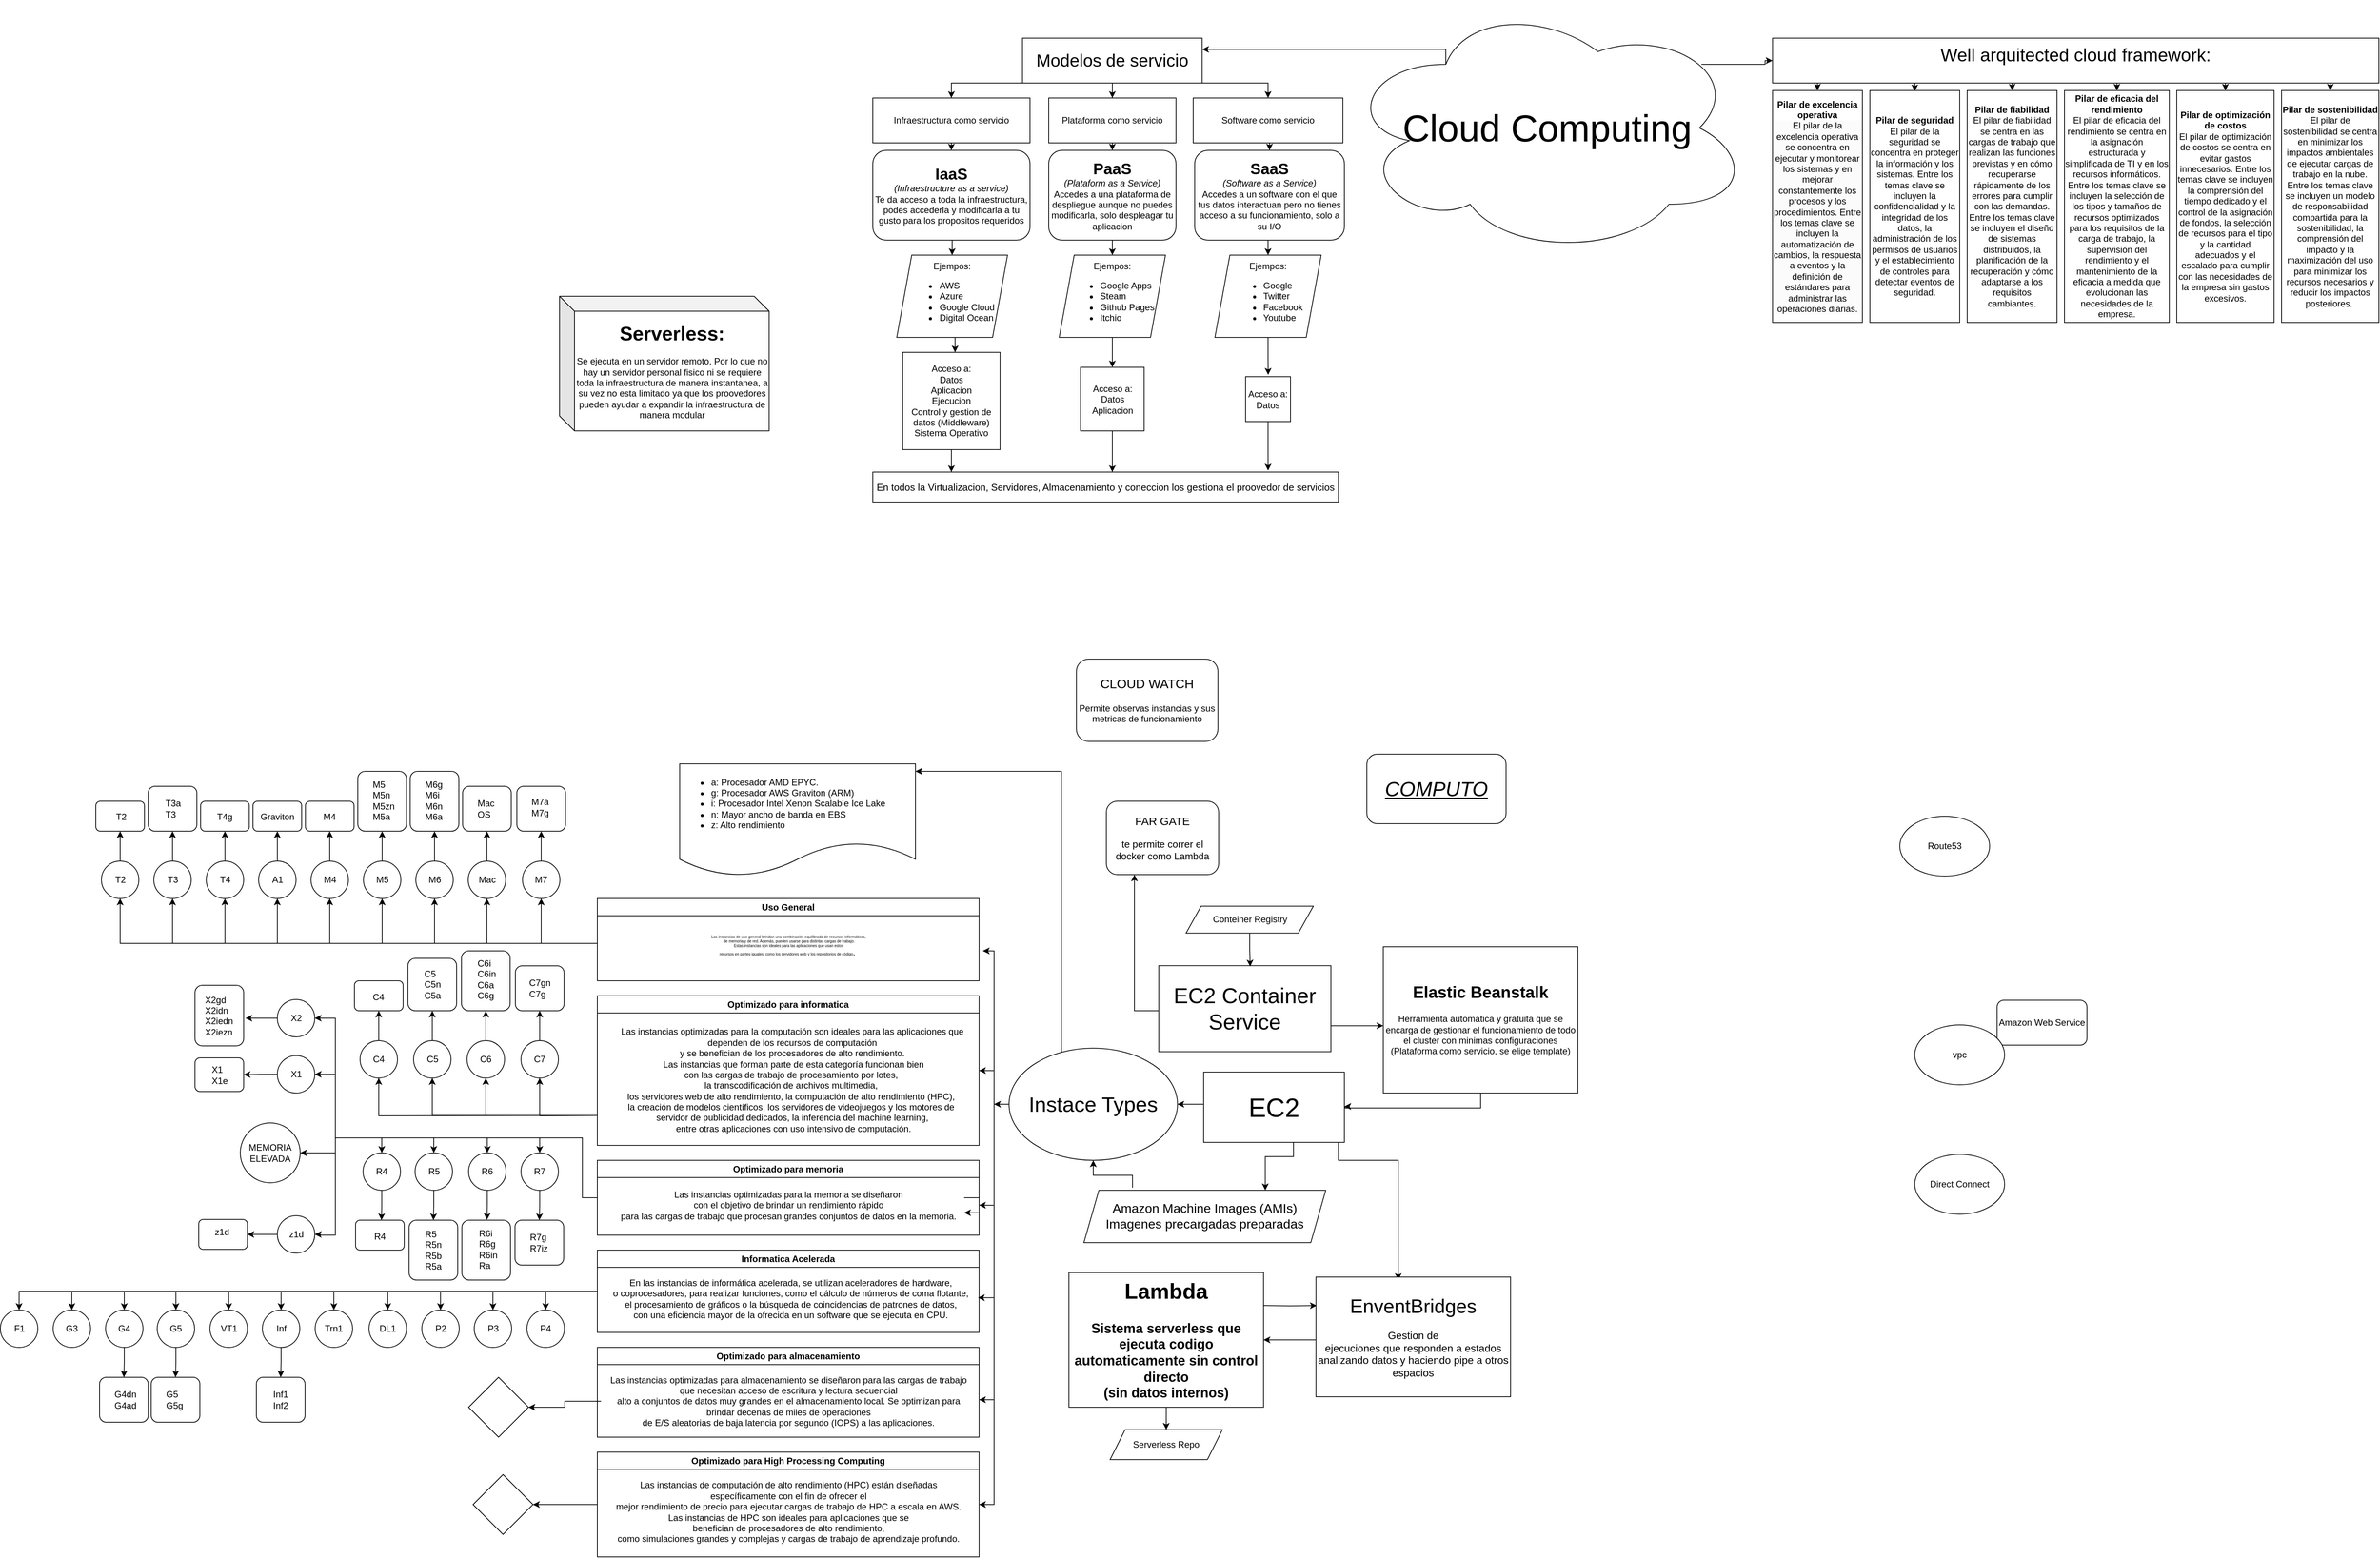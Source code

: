 <mxfile version="21.6.2" type="github">
  <diagram name="Página-1" id="7uCXfXIc8fd2pdZziexb">
    <mxGraphModel dx="4709" dy="2789" grid="1" gridSize="10" guides="1" tooltips="1" connect="1" arrows="1" fold="1" page="1" pageScale="1" pageWidth="827" pageHeight="1169" math="0" shadow="0">
      <root>
        <mxCell id="0" />
        <mxCell id="1" parent="0" />
        <mxCell id="kZv1v513atMaFXBSJFO3-1" value="Amazon Web Service" style="rounded=1;whiteSpace=wrap;html=1;" parent="1" vertex="1">
          <mxGeometry x="1070" y="186" width="120" height="60" as="geometry" />
        </mxCell>
        <mxCell id="E2Kj-onIHeJ60yQdCFoT-235" style="edgeStyle=orthogonalEdgeStyle;rounded=0;orthogonalLoop=1;jettySize=auto;html=1;entryX=0.423;entryY=0.025;entryDx=0;entryDy=0;entryPerimeter=0;" parent="1" source="wzusWgHNVMKydE2oBifo-2" target="E2Kj-onIHeJ60yQdCFoT-234" edge="1">
          <mxGeometry relative="1" as="geometry">
            <Array as="points">
              <mxPoint x="190" y="400" />
              <mxPoint x="270" y="400" />
            </Array>
          </mxGeometry>
        </mxCell>
        <mxCell id="E2Kj-onIHeJ60yQdCFoT-237" style="edgeStyle=orthogonalEdgeStyle;rounded=0;orthogonalLoop=1;jettySize=auto;html=1;entryX=0.75;entryY=0;entryDx=0;entryDy=0;" parent="1" source="wzusWgHNVMKydE2oBifo-2" target="E2Kj-onIHeJ60yQdCFoT-231" edge="1">
          <mxGeometry relative="1" as="geometry">
            <Array as="points">
              <mxPoint x="130" y="395" />
              <mxPoint x="92" y="395" />
            </Array>
          </mxGeometry>
        </mxCell>
        <mxCell id="E2Kj-onIHeJ60yQdCFoT-248" style="edgeStyle=orthogonalEdgeStyle;rounded=0;orthogonalLoop=1;jettySize=auto;html=1;" parent="1" target="wzusWgHNVMKydE2oBifo-4" edge="1">
          <mxGeometry relative="1" as="geometry">
            <mxPoint x="10" y="327.957" as="sourcePoint" />
            <mxPoint x="-10" y="330" as="targetPoint" />
            <Array as="points">
              <mxPoint x="10" y="325" />
            </Array>
          </mxGeometry>
        </mxCell>
        <mxCell id="wzusWgHNVMKydE2oBifo-2" value="&lt;font style=&quot;font-size: 35px;&quot;&gt;EC2&lt;/font&gt;" style="rounded=0;whiteSpace=wrap;html=1;" parent="1" vertex="1">
          <mxGeometry x="10" y="282" width="188" height="94" as="geometry" />
        </mxCell>
        <mxCell id="wzusWgHNVMKydE2oBifo-9" style="edgeStyle=orthogonalEdgeStyle;rounded=0;orthogonalLoop=1;jettySize=auto;html=1;" parent="1" target="wzusWgHNVMKydE2oBifo-8" edge="1">
          <mxGeometry relative="1" as="geometry">
            <mxPoint x="-260" y="325" as="sourcePoint" />
            <Array as="points">
              <mxPoint x="-270" y="325" />
              <mxPoint x="-270" y="120" />
            </Array>
          </mxGeometry>
        </mxCell>
        <mxCell id="wzusWgHNVMKydE2oBifo-12" style="edgeStyle=orthogonalEdgeStyle;rounded=0;orthogonalLoop=1;jettySize=auto;html=1;exitX=0;exitY=0.5;exitDx=0;exitDy=0;entryX=1;entryY=0.5;entryDx=0;entryDy=0;" parent="1" source="wzusWgHNVMKydE2oBifo-4" target="wzusWgHNVMKydE2oBifo-10" edge="1">
          <mxGeometry relative="1" as="geometry" />
        </mxCell>
        <mxCell id="wzusWgHNVMKydE2oBifo-15" style="edgeStyle=orthogonalEdgeStyle;rounded=0;orthogonalLoop=1;jettySize=auto;html=1;" parent="1" source="wzusWgHNVMKydE2oBifo-4" edge="1">
          <mxGeometry relative="1" as="geometry">
            <mxPoint x="-270" y="325" as="targetPoint" />
          </mxGeometry>
        </mxCell>
        <mxCell id="wzusWgHNVMKydE2oBifo-16" style="edgeStyle=orthogonalEdgeStyle;rounded=0;orthogonalLoop=1;jettySize=auto;html=1;" parent="1" source="wzusWgHNVMKydE2oBifo-4" edge="1">
          <mxGeometry relative="1" as="geometry">
            <mxPoint x="-290" y="460" as="targetPoint" />
            <Array as="points">
              <mxPoint x="-270" y="325" />
              <mxPoint x="-270" y="460" />
              <mxPoint x="-290" y="460" />
            </Array>
          </mxGeometry>
        </mxCell>
        <mxCell id="wzusWgHNVMKydE2oBifo-22" style="edgeStyle=orthogonalEdgeStyle;rounded=0;orthogonalLoop=1;jettySize=auto;html=1;entryX=1.001;entryY=0.48;entryDx=0;entryDy=0;entryPerimeter=0;" parent="1" source="wzusWgHNVMKydE2oBifo-4" target="wzusWgHNVMKydE2oBifo-19" edge="1">
          <mxGeometry relative="1" as="geometry">
            <Array as="points">
              <mxPoint x="-270" y="325" />
              <mxPoint x="-270" y="584" />
            </Array>
          </mxGeometry>
        </mxCell>
        <mxCell id="wzusWgHNVMKydE2oBifo-27" style="edgeStyle=orthogonalEdgeStyle;rounded=0;orthogonalLoop=1;jettySize=auto;html=1;" parent="1" source="wzusWgHNVMKydE2oBifo-4" edge="1">
          <mxGeometry relative="1" as="geometry">
            <mxPoint x="-290" y="720" as="targetPoint" />
            <Array as="points">
              <mxPoint x="-270" y="325" />
              <mxPoint x="-270" y="720" />
              <mxPoint x="-290" y="720" />
            </Array>
          </mxGeometry>
        </mxCell>
        <mxCell id="E2Kj-onIHeJ60yQdCFoT-4" style="edgeStyle=orthogonalEdgeStyle;rounded=0;orthogonalLoop=1;jettySize=auto;html=1;entryX=1;entryY=0.5;entryDx=0;entryDy=0;" parent="1" source="wzusWgHNVMKydE2oBifo-4" target="E2Kj-onIHeJ60yQdCFoT-1" edge="1">
          <mxGeometry relative="1" as="geometry" />
        </mxCell>
        <mxCell id="E2Kj-onIHeJ60yQdCFoT-18" style="edgeStyle=orthogonalEdgeStyle;rounded=0;orthogonalLoop=1;jettySize=auto;html=1;" parent="1" source="wzusWgHNVMKydE2oBifo-4" edge="1">
          <mxGeometry relative="1" as="geometry">
            <mxPoint x="-375" y="-120" as="targetPoint" />
            <Array as="points">
              <mxPoint x="-180" y="-120" />
            </Array>
          </mxGeometry>
        </mxCell>
        <mxCell id="wzusWgHNVMKydE2oBifo-4" value="&lt;font style=&quot;font-size: 28px;&quot;&gt;Instace Types&lt;/font&gt;" style="ellipse;whiteSpace=wrap;html=1;" parent="1" vertex="1">
          <mxGeometry x="-250" y="250" width="225" height="150" as="geometry" />
        </mxCell>
        <mxCell id="E2Kj-onIHeJ60yQdCFoT-24" style="edgeStyle=orthogonalEdgeStyle;rounded=0;orthogonalLoop=1;jettySize=auto;html=1;entryX=0.5;entryY=1;entryDx=0;entryDy=0;" parent="1" target="E2Kj-onIHeJ60yQdCFoT-20" edge="1">
          <mxGeometry relative="1" as="geometry">
            <mxPoint x="-800" y="120" as="sourcePoint" />
            <Array as="points">
              <mxPoint x="-800" y="110" />
              <mxPoint x="-1017" y="110" />
            </Array>
          </mxGeometry>
        </mxCell>
        <mxCell id="E2Kj-onIHeJ60yQdCFoT-26" style="edgeStyle=orthogonalEdgeStyle;rounded=0;orthogonalLoop=1;jettySize=auto;html=1;entryX=0.5;entryY=1;entryDx=0;entryDy=0;" parent="1" target="E2Kj-onIHeJ60yQdCFoT-5" edge="1">
          <mxGeometry relative="1" as="geometry">
            <mxPoint x="-800" y="110" as="sourcePoint" />
            <Array as="points">
              <mxPoint x="-875" y="110" />
            </Array>
          </mxGeometry>
        </mxCell>
        <mxCell id="E2Kj-onIHeJ60yQdCFoT-27" style="edgeStyle=orthogonalEdgeStyle;rounded=0;orthogonalLoop=1;jettySize=auto;html=1;entryX=0.5;entryY=1;entryDx=0;entryDy=0;" parent="1" source="wzusWgHNVMKydE2oBifo-5" target="E2Kj-onIHeJ60yQdCFoT-10" edge="1">
          <mxGeometry relative="1" as="geometry">
            <Array as="points">
              <mxPoint x="-947" y="110" />
            </Array>
          </mxGeometry>
        </mxCell>
        <mxCell id="E2Kj-onIHeJ60yQdCFoT-32" style="edgeStyle=orthogonalEdgeStyle;rounded=0;orthogonalLoop=1;jettySize=auto;html=1;entryX=0.5;entryY=1;entryDx=0;entryDy=0;" parent="1" source="wzusWgHNVMKydE2oBifo-5" target="E2Kj-onIHeJ60yQdCFoT-29" edge="1">
          <mxGeometry relative="1" as="geometry">
            <Array as="points">
              <mxPoint x="-1087" y="110" />
            </Array>
          </mxGeometry>
        </mxCell>
        <mxCell id="E2Kj-onIHeJ60yQdCFoT-42" style="edgeStyle=orthogonalEdgeStyle;rounded=0;orthogonalLoop=1;jettySize=auto;html=1;entryX=0.5;entryY=1;entryDx=0;entryDy=0;" parent="1" source="wzusWgHNVMKydE2oBifo-5" target="E2Kj-onIHeJ60yQdCFoT-34" edge="1">
          <mxGeometry relative="1" as="geometry">
            <Array as="points">
              <mxPoint x="-1157" y="110" />
            </Array>
          </mxGeometry>
        </mxCell>
        <mxCell id="E2Kj-onIHeJ60yQdCFoT-43" style="edgeStyle=orthogonalEdgeStyle;rounded=0;orthogonalLoop=1;jettySize=auto;html=1;entryX=0.5;entryY=1;entryDx=0;entryDy=0;" parent="1" source="wzusWgHNVMKydE2oBifo-5" target="E2Kj-onIHeJ60yQdCFoT-39" edge="1">
          <mxGeometry relative="1" as="geometry">
            <Array as="points">
              <mxPoint x="-1227" y="110" />
            </Array>
          </mxGeometry>
        </mxCell>
        <mxCell id="E2Kj-onIHeJ60yQdCFoT-65" style="edgeStyle=orthogonalEdgeStyle;rounded=0;orthogonalLoop=1;jettySize=auto;html=1;entryX=0.5;entryY=1;entryDx=0;entryDy=0;" parent="1" source="wzusWgHNVMKydE2oBifo-5" target="E2Kj-onIHeJ60yQdCFoT-61" edge="1">
          <mxGeometry relative="1" as="geometry">
            <Array as="points">
              <mxPoint x="-1437" y="110" />
            </Array>
          </mxGeometry>
        </mxCell>
        <mxCell id="E2Kj-onIHeJ60yQdCFoT-66" style="edgeStyle=orthogonalEdgeStyle;rounded=0;orthogonalLoop=1;jettySize=auto;html=1;entryX=0.5;entryY=1;entryDx=0;entryDy=0;" parent="1" source="wzusWgHNVMKydE2oBifo-5" target="E2Kj-onIHeJ60yQdCFoT-53" edge="1">
          <mxGeometry relative="1" as="geometry">
            <Array as="points">
              <mxPoint x="-1297" y="110" />
            </Array>
          </mxGeometry>
        </mxCell>
        <mxCell id="wzusWgHNVMKydE2oBifo-5" value="Uso General" style="swimlane;whiteSpace=wrap;html=1;" parent="1" vertex="1">
          <mxGeometry x="-800" y="50" width="510" height="110" as="geometry" />
        </mxCell>
        <mxCell id="wzusWgHNVMKydE2oBifo-8" value="&lt;div style=&quot;font-size: 5px;&quot;&gt;Las instancias de uso general brindan una combinación equilibrada de recursos informáticos&lt;span style=&quot;background-color: initial;&quot;&gt;,&lt;/span&gt;&lt;/div&gt;&lt;div style=&quot;font-size: 5px;&quot;&gt;&lt;span style=&quot;background-color: initial;&quot;&gt;&amp;nbsp;de memoria y de red. Además, pueden usarse para distintas cargas de trabajo.&lt;/span&gt;&lt;/div&gt;&lt;div style=&quot;font-size: 5px;&quot;&gt;&lt;span style=&quot;background-color: initial;&quot;&gt;Estas instancias son ideales para las aplicaciones que us&lt;/span&gt;&lt;span style=&quot;background-color: initial;&quot;&gt;an estos&lt;/span&gt;&lt;/div&gt;&lt;div style=&quot;font-size: 5px;&quot;&gt;&lt;span style=&quot;background-color: initial;&quot;&gt;recursos en partes iguales, como los servidores web y los repositorios de código&lt;/span&gt;&lt;span style=&quot;font-size: 11px; background-color: initial;&quot;&gt;.&amp;nbsp;&lt;/span&gt;&lt;/div&gt;" style="text;html=1;align=center;verticalAlign=middle;resizable=0;points=[];autosize=1;strokeColor=none;fillColor=none;" parent="wzusWgHNVMKydE2oBifo-5" vertex="1">
          <mxGeometry x="-5" y="28" width="520" height="70" as="geometry" />
        </mxCell>
        <mxCell id="E2Kj-onIHeJ60yQdCFoT-86" style="edgeStyle=orthogonalEdgeStyle;rounded=0;orthogonalLoop=1;jettySize=auto;html=1;entryX=0.5;entryY=1;entryDx=0;entryDy=0;" parent="1" source="wzusWgHNVMKydE2oBifo-10" target="E2Kj-onIHeJ60yQdCFoT-72" edge="1">
          <mxGeometry relative="1" as="geometry">
            <Array as="points">
              <mxPoint x="-949" y="340" />
            </Array>
          </mxGeometry>
        </mxCell>
        <mxCell id="E2Kj-onIHeJ60yQdCFoT-88" style="edgeStyle=orthogonalEdgeStyle;rounded=0;orthogonalLoop=1;jettySize=auto;html=1;entryX=0.5;entryY=1;entryDx=0;entryDy=0;exitX=0;exitY=0.5;exitDx=0;exitDy=0;" parent="1" source="wzusWgHNVMKydE2oBifo-10" target="E2Kj-onIHeJ60yQdCFoT-76" edge="1">
          <mxGeometry relative="1" as="geometry">
            <Array as="points">
              <mxPoint x="-800" y="340" />
              <mxPoint x="-1020" y="340" />
            </Array>
          </mxGeometry>
        </mxCell>
        <mxCell id="E2Kj-onIHeJ60yQdCFoT-90" style="edgeStyle=orthogonalEdgeStyle;rounded=0;orthogonalLoop=1;jettySize=auto;html=1;entryX=0.5;entryY=1;entryDx=0;entryDy=0;" parent="1" target="E2Kj-onIHeJ60yQdCFoT-68" edge="1">
          <mxGeometry relative="1" as="geometry">
            <mxPoint x="-800" y="340" as="sourcePoint" />
          </mxGeometry>
        </mxCell>
        <mxCell id="E2Kj-onIHeJ60yQdCFoT-91" style="edgeStyle=orthogonalEdgeStyle;rounded=0;orthogonalLoop=1;jettySize=auto;html=1;entryX=0.5;entryY=1;entryDx=0;entryDy=0;" parent="1" target="E2Kj-onIHeJ60yQdCFoT-80" edge="1">
          <mxGeometry relative="1" as="geometry">
            <mxPoint x="-800" y="340" as="sourcePoint" />
          </mxGeometry>
        </mxCell>
        <mxCell id="wzusWgHNVMKydE2oBifo-10" value="Optimizado para informatica" style="swimlane;whiteSpace=wrap;html=1;" parent="1" vertex="1">
          <mxGeometry x="-800" y="180" width="510" height="200" as="geometry" />
        </mxCell>
        <mxCell id="wzusWgHNVMKydE2oBifo-11" value="&lt;div&gt;Las instancias optimizadas para la computación son ideales para las aplicaciones que&lt;/div&gt;&lt;div&gt;&amp;nbsp;dependen de los recursos de computación&amp;nbsp;&lt;/div&gt;&lt;div&gt;y se benefician de los procesadores de alto rendimiento.&lt;/div&gt;&lt;div&gt;&amp;nbsp;Las instancias que forman parte de esta categoría funcionan bien&lt;/div&gt;&lt;div&gt;con las cargas de trabajo de procesamiento por lotes,&amp;nbsp;&lt;/div&gt;&lt;div&gt;la transcodificación de archivos multimedia,&amp;nbsp;&lt;/div&gt;&lt;div&gt;los servidores web de alto rendimiento, la computación de alto rendimiento (HPC),&amp;nbsp;&lt;/div&gt;&lt;div&gt;la creación de modelos científicos, los servidores de videojuegos y los motores de&amp;nbsp;&lt;/div&gt;&lt;div&gt;servidor de publicidad dedicados, la inferencia del machine learning,&lt;/div&gt;&lt;div&gt;&amp;nbsp;entre otras aplicaciones con uso intensivo de computación.&lt;/div&gt;&lt;div&gt;&lt;br&gt;&lt;/div&gt;" style="text;html=1;align=center;verticalAlign=middle;resizable=0;points=[];autosize=1;strokeColor=none;fillColor=none;" parent="wzusWgHNVMKydE2oBifo-10" vertex="1">
          <mxGeometry x="20" y="35" width="480" height="170" as="geometry" />
        </mxCell>
        <mxCell id="E2Kj-onIHeJ60yQdCFoT-118" style="edgeStyle=orthogonalEdgeStyle;rounded=0;orthogonalLoop=1;jettySize=auto;html=1;entryX=0.5;entryY=0;entryDx=0;entryDy=0;" parent="1" source="wzusWgHNVMKydE2oBifo-13" target="E2Kj-onIHeJ60yQdCFoT-93" edge="1">
          <mxGeometry relative="1" as="geometry">
            <Array as="points">
              <mxPoint x="-820" y="450" />
              <mxPoint x="-820" y="370" />
              <mxPoint x="-877" y="370" />
            </Array>
          </mxGeometry>
        </mxCell>
        <mxCell id="E2Kj-onIHeJ60yQdCFoT-119" style="edgeStyle=orthogonalEdgeStyle;rounded=0;orthogonalLoop=1;jettySize=auto;html=1;entryX=0.5;entryY=0;entryDx=0;entryDy=0;exitX=0;exitY=0.5;exitDx=0;exitDy=0;" parent="1" source="wzusWgHNVMKydE2oBifo-13" target="E2Kj-onIHeJ60yQdCFoT-97" edge="1">
          <mxGeometry relative="1" as="geometry">
            <mxPoint x="-800" y="430" as="sourcePoint" />
            <Array as="points">
              <mxPoint x="-820" y="450" />
              <mxPoint x="-820" y="370" />
              <mxPoint x="-947" y="370" />
            </Array>
          </mxGeometry>
        </mxCell>
        <mxCell id="E2Kj-onIHeJ60yQdCFoT-120" style="edgeStyle=orthogonalEdgeStyle;rounded=0;orthogonalLoop=1;jettySize=auto;html=1;entryX=0.5;entryY=0;entryDx=0;entryDy=0;" parent="1" target="E2Kj-onIHeJ60yQdCFoT-101" edge="1">
          <mxGeometry relative="1" as="geometry">
            <mxPoint x="-820" y="450" as="sourcePoint" />
            <Array as="points">
              <mxPoint x="-820" y="370" />
              <mxPoint x="-1018" y="370" />
            </Array>
          </mxGeometry>
        </mxCell>
        <mxCell id="E2Kj-onIHeJ60yQdCFoT-121" style="edgeStyle=orthogonalEdgeStyle;rounded=0;orthogonalLoop=1;jettySize=auto;html=1;entryX=0.5;entryY=0;entryDx=0;entryDy=0;exitX=0;exitY=0.5;exitDx=0;exitDy=0;" parent="1" source="wzusWgHNVMKydE2oBifo-13" target="E2Kj-onIHeJ60yQdCFoT-105" edge="1">
          <mxGeometry relative="1" as="geometry">
            <Array as="points">
              <mxPoint x="-820" y="450" />
              <mxPoint x="-820" y="370" />
              <mxPoint x="-1088" y="370" />
            </Array>
          </mxGeometry>
        </mxCell>
        <mxCell id="E2Kj-onIHeJ60yQdCFoT-157" style="edgeStyle=orthogonalEdgeStyle;rounded=0;orthogonalLoop=1;jettySize=auto;html=1;entryX=1;entryY=0.5;entryDx=0;entryDy=0;" parent="1" target="E2Kj-onIHeJ60yQdCFoT-126" edge="1">
          <mxGeometry relative="1" as="geometry">
            <mxPoint x="-800" y="450" as="sourcePoint" />
            <Array as="points">
              <mxPoint x="-820" y="450" />
              <mxPoint x="-820" y="370" />
              <mxPoint x="-1150" y="370" />
              <mxPoint x="-1150" y="210" />
            </Array>
          </mxGeometry>
        </mxCell>
        <mxCell id="E2Kj-onIHeJ60yQdCFoT-158" style="edgeStyle=orthogonalEdgeStyle;rounded=0;orthogonalLoop=1;jettySize=auto;html=1;entryX=1;entryY=0.5;entryDx=0;entryDy=0;exitX=0;exitY=0.5;exitDx=0;exitDy=0;" parent="1" source="wzusWgHNVMKydE2oBifo-13" target="E2Kj-onIHeJ60yQdCFoT-146" edge="1">
          <mxGeometry relative="1" as="geometry">
            <Array as="points">
              <mxPoint x="-820" y="450" />
              <mxPoint x="-820" y="370" />
              <mxPoint x="-1150" y="370" />
              <mxPoint x="-1150" y="285" />
            </Array>
          </mxGeometry>
        </mxCell>
        <mxCell id="E2Kj-onIHeJ60yQdCFoT-166" style="edgeStyle=orthogonalEdgeStyle;rounded=0;orthogonalLoop=1;jettySize=auto;html=1;entryX=1;entryY=0.5;entryDx=0;entryDy=0;exitX=0;exitY=0.5;exitDx=0;exitDy=0;" parent="1" source="wzusWgHNVMKydE2oBifo-13" target="E2Kj-onIHeJ60yQdCFoT-154" edge="1">
          <mxGeometry relative="1" as="geometry">
            <Array as="points">
              <mxPoint x="-820" y="450" />
              <mxPoint x="-820" y="370" />
              <mxPoint x="-1150" y="370" />
              <mxPoint x="-1150" y="500" />
              <mxPoint x="-1170" y="500" />
              <mxPoint x="-1170" y="499" />
            </Array>
          </mxGeometry>
        </mxCell>
        <mxCell id="E2Kj-onIHeJ60yQdCFoT-168" style="edgeStyle=orthogonalEdgeStyle;rounded=0;orthogonalLoop=1;jettySize=auto;html=1;entryX=1;entryY=0.5;entryDx=0;entryDy=0;exitX=0;exitY=0.5;exitDx=0;exitDy=0;" parent="1" source="wzusWgHNVMKydE2oBifo-13" target="E2Kj-onIHeJ60yQdCFoT-150" edge="1">
          <mxGeometry relative="1" as="geometry">
            <Array as="points">
              <mxPoint x="-820" y="450" />
              <mxPoint x="-820" y="370" />
              <mxPoint x="-1150" y="370" />
              <mxPoint x="-1150" y="390" />
            </Array>
          </mxGeometry>
        </mxCell>
        <mxCell id="wzusWgHNVMKydE2oBifo-13" value="Optimizado para memoria" style="swimlane;whiteSpace=wrap;html=1;" parent="1" vertex="1">
          <mxGeometry x="-800" y="400" width="510" height="100" as="geometry" />
        </mxCell>
        <mxCell id="wzusWgHNVMKydE2oBifo-14" value="Las instancias optimizadas para la memoria se diseñaron&lt;br&gt;con el objetivo de brindar un rendimiento rápido&lt;br&gt;para las cargas de trabajo que procesan grandes conjuntos de datos en la memoria." style="text;html=1;align=center;verticalAlign=middle;resizable=0;points=[];autosize=1;strokeColor=none;fillColor=none;" parent="wzusWgHNVMKydE2oBifo-13" vertex="1">
          <mxGeometry x="20" y="30" width="470" height="60" as="geometry" />
        </mxCell>
        <mxCell id="E2Kj-onIHeJ60yQdCFoT-167" style="edgeStyle=orthogonalEdgeStyle;rounded=0;orthogonalLoop=1;jettySize=auto;html=1;" parent="wzusWgHNVMKydE2oBifo-13" source="wzusWgHNVMKydE2oBifo-14" target="wzusWgHNVMKydE2oBifo-14" edge="1">
          <mxGeometry relative="1" as="geometry" />
        </mxCell>
        <mxCell id="wzusWgHNVMKydE2oBifo-17" value="&lt;ul&gt;&lt;li&gt;&lt;span style=&quot;background-color: initial;&quot;&gt;a: Procesador AMD EPYC.&lt;/span&gt;&lt;/li&gt;&lt;li&gt;g: Procesador AWS Graviton (ARM)&lt;/li&gt;&lt;li&gt;i: Procesador Intel Xenon Scalable Ice Lake&lt;/li&gt;&lt;li&gt;n: Mayor ancho de banda en EBS&lt;/li&gt;&lt;li&gt;z: Alto rendimiento&amp;nbsp;&amp;nbsp;&lt;/li&gt;&lt;/ul&gt;" style="shape=document;whiteSpace=wrap;html=1;boundedLbl=1;align=left;" parent="1" vertex="1">
          <mxGeometry x="-690" y="-130" width="315" height="150" as="geometry" />
        </mxCell>
        <mxCell id="E2Kj-onIHeJ60yQdCFoT-216" style="edgeStyle=orthogonalEdgeStyle;rounded=0;orthogonalLoop=1;jettySize=auto;html=1;entryX=0.5;entryY=0;entryDx=0;entryDy=0;" parent="1" source="wzusWgHNVMKydE2oBifo-18" target="E2Kj-onIHeJ60yQdCFoT-183" edge="1">
          <mxGeometry relative="1" as="geometry" />
        </mxCell>
        <mxCell id="E2Kj-onIHeJ60yQdCFoT-217" style="edgeStyle=orthogonalEdgeStyle;rounded=0;orthogonalLoop=1;jettySize=auto;html=1;entryX=0.5;entryY=0;entryDx=0;entryDy=0;" parent="1" source="wzusWgHNVMKydE2oBifo-18" target="E2Kj-onIHeJ60yQdCFoT-179" edge="1">
          <mxGeometry relative="1" as="geometry" />
        </mxCell>
        <mxCell id="E2Kj-onIHeJ60yQdCFoT-218" style="edgeStyle=orthogonalEdgeStyle;rounded=0;orthogonalLoop=1;jettySize=auto;html=1;entryX=0.5;entryY=0;entryDx=0;entryDy=0;" parent="1" source="wzusWgHNVMKydE2oBifo-18" target="E2Kj-onIHeJ60yQdCFoT-175" edge="1">
          <mxGeometry relative="1" as="geometry" />
        </mxCell>
        <mxCell id="E2Kj-onIHeJ60yQdCFoT-219" style="edgeStyle=orthogonalEdgeStyle;rounded=0;orthogonalLoop=1;jettySize=auto;html=1;entryX=0.5;entryY=0;entryDx=0;entryDy=0;" parent="1" source="wzusWgHNVMKydE2oBifo-18" target="E2Kj-onIHeJ60yQdCFoT-171" edge="1">
          <mxGeometry relative="1" as="geometry" />
        </mxCell>
        <mxCell id="E2Kj-onIHeJ60yQdCFoT-220" style="edgeStyle=orthogonalEdgeStyle;rounded=0;orthogonalLoop=1;jettySize=auto;html=1;entryX=0.5;entryY=0;entryDx=0;entryDy=0;" parent="1" source="wzusWgHNVMKydE2oBifo-18" target="E2Kj-onIHeJ60yQdCFoT-187" edge="1">
          <mxGeometry relative="1" as="geometry" />
        </mxCell>
        <mxCell id="E2Kj-onIHeJ60yQdCFoT-221" style="edgeStyle=orthogonalEdgeStyle;rounded=0;orthogonalLoop=1;jettySize=auto;html=1;entryX=0.5;entryY=0;entryDx=0;entryDy=0;" parent="1" source="wzusWgHNVMKydE2oBifo-18" target="E2Kj-onIHeJ60yQdCFoT-191" edge="1">
          <mxGeometry relative="1" as="geometry" />
        </mxCell>
        <mxCell id="E2Kj-onIHeJ60yQdCFoT-222" style="edgeStyle=orthogonalEdgeStyle;rounded=0;orthogonalLoop=1;jettySize=auto;html=1;entryX=0.5;entryY=0;entryDx=0;entryDy=0;" parent="1" source="wzusWgHNVMKydE2oBifo-18" target="E2Kj-onIHeJ60yQdCFoT-195" edge="1">
          <mxGeometry relative="1" as="geometry" />
        </mxCell>
        <mxCell id="E2Kj-onIHeJ60yQdCFoT-223" style="edgeStyle=orthogonalEdgeStyle;rounded=0;orthogonalLoop=1;jettySize=auto;html=1;entryX=0.5;entryY=0;entryDx=0;entryDy=0;" parent="1" source="wzusWgHNVMKydE2oBifo-18" target="E2Kj-onIHeJ60yQdCFoT-199" edge="1">
          <mxGeometry relative="1" as="geometry" />
        </mxCell>
        <mxCell id="E2Kj-onIHeJ60yQdCFoT-224" style="edgeStyle=orthogonalEdgeStyle;rounded=0;orthogonalLoop=1;jettySize=auto;html=1;entryX=0.5;entryY=0;entryDx=0;entryDy=0;" parent="1" source="wzusWgHNVMKydE2oBifo-18" target="E2Kj-onIHeJ60yQdCFoT-203" edge="1">
          <mxGeometry relative="1" as="geometry" />
        </mxCell>
        <mxCell id="E2Kj-onIHeJ60yQdCFoT-225" style="edgeStyle=orthogonalEdgeStyle;rounded=0;orthogonalLoop=1;jettySize=auto;html=1;entryX=0.5;entryY=0;entryDx=0;entryDy=0;" parent="1" source="wzusWgHNVMKydE2oBifo-18" target="E2Kj-onIHeJ60yQdCFoT-207" edge="1">
          <mxGeometry relative="1" as="geometry" />
        </mxCell>
        <mxCell id="E2Kj-onIHeJ60yQdCFoT-226" style="edgeStyle=orthogonalEdgeStyle;rounded=0;orthogonalLoop=1;jettySize=auto;html=1;entryX=0.5;entryY=0;entryDx=0;entryDy=0;" parent="1" source="wzusWgHNVMKydE2oBifo-18" target="E2Kj-onIHeJ60yQdCFoT-211" edge="1">
          <mxGeometry relative="1" as="geometry" />
        </mxCell>
        <mxCell id="wzusWgHNVMKydE2oBifo-18" value="Informatica Acelerada" style="swimlane;whiteSpace=wrap;html=1;" parent="1" vertex="1">
          <mxGeometry x="-800" y="520" width="510" height="110" as="geometry" />
        </mxCell>
        <mxCell id="wzusWgHNVMKydE2oBifo-19" value="En las instancias de informática acelerada, se utilizan aceleradores de hardware,&lt;br&gt;o coprocesadores, para realizar funciones, como el cálculo de números de coma flotante,&lt;br&gt;el procesamiento de gráficos o la búsqueda de coincidencias de patrones de datos,&lt;br&gt;con una eficiencia mayor de la ofrecida en un software que se ejecuta en CPU." style="text;html=1;align=center;verticalAlign=middle;resizable=0;points=[];autosize=1;strokeColor=none;fillColor=none;" parent="wzusWgHNVMKydE2oBifo-18" vertex="1">
          <mxGeometry x="8" y="30" width="500" height="70" as="geometry" />
        </mxCell>
        <mxCell id="wzusWgHNVMKydE2oBifo-25" value="Optimizado para almacenamiento" style="swimlane;whiteSpace=wrap;html=1;" parent="1" vertex="1">
          <mxGeometry x="-800" y="650" width="510" height="120" as="geometry" />
        </mxCell>
        <mxCell id="E2Kj-onIHeJ60yQdCFoT-228" style="edgeStyle=orthogonalEdgeStyle;rounded=0;orthogonalLoop=1;jettySize=auto;html=1;entryX=1;entryY=0.5;entryDx=0;entryDy=0;" parent="1" source="wzusWgHNVMKydE2oBifo-26" target="E2Kj-onIHeJ60yQdCFoT-227" edge="1">
          <mxGeometry relative="1" as="geometry" />
        </mxCell>
        <mxCell id="wzusWgHNVMKydE2oBifo-26" value="Las instancias optimizadas para almacenamiento se diseñaron para las cargas de trabajo&lt;br&gt;que necesitan acceso de escritura y lectura secuencial&lt;br&gt;alto a conjuntos de datos muy grandes en el almacenamiento local. Se optimizan para&lt;br&gt;brindar decenas de miles de operaciones&lt;br&gt;de E/S aleatorias de baja latencia por segundo (IOPS) a las aplicaciones." style="text;html=1;align=center;verticalAlign=middle;resizable=0;points=[];autosize=1;strokeColor=none;fillColor=none;" parent="1" vertex="1">
          <mxGeometry x="-795" y="677" width="500" height="90" as="geometry" />
        </mxCell>
        <mxCell id="E2Kj-onIHeJ60yQdCFoT-230" style="edgeStyle=orthogonalEdgeStyle;rounded=0;orthogonalLoop=1;jettySize=auto;html=1;entryX=1;entryY=0.5;entryDx=0;entryDy=0;" parent="1" source="E2Kj-onIHeJ60yQdCFoT-1" target="E2Kj-onIHeJ60yQdCFoT-229" edge="1">
          <mxGeometry relative="1" as="geometry" />
        </mxCell>
        <mxCell id="E2Kj-onIHeJ60yQdCFoT-1" value="Optimizado para High Processing Computing" style="swimlane;whiteSpace=wrap;html=1;" parent="1" vertex="1">
          <mxGeometry x="-800" y="790" width="510" height="140" as="geometry" />
        </mxCell>
        <mxCell id="E2Kj-onIHeJ60yQdCFoT-2" value="Las instancias de computación de alto rendimiento (HPC) están diseñadas&lt;br&gt;específicamente con el fin de ofrecer el&lt;br&gt;mejor rendimiento de precio para ejecutar cargas de trabajo de HPC a escala en AWS.&lt;br&gt;Las instancias de HPC son ideales para aplicaciones que se&lt;br&gt;benefician de procesadores de alto rendimiento,&lt;br&gt;como simulaciones grandes y complejas y cargas de trabajo de aprendizaje profundo." style="text;html=1;align=center;verticalAlign=middle;resizable=0;points=[];autosize=1;strokeColor=none;fillColor=none;" parent="E2Kj-onIHeJ60yQdCFoT-1" vertex="1">
          <mxGeometry x="15" y="30" width="480" height="100" as="geometry" />
        </mxCell>
        <mxCell id="E2Kj-onIHeJ60yQdCFoT-7" style="edgeStyle=orthogonalEdgeStyle;rounded=0;orthogonalLoop=1;jettySize=auto;html=1;entryX=0.5;entryY=1;entryDx=0;entryDy=0;" parent="1" source="E2Kj-onIHeJ60yQdCFoT-5" target="E2Kj-onIHeJ60yQdCFoT-6" edge="1">
          <mxGeometry relative="1" as="geometry" />
        </mxCell>
        <mxCell id="E2Kj-onIHeJ60yQdCFoT-5" value="M7" style="ellipse;whiteSpace=wrap;html=1;" parent="1" vertex="1">
          <mxGeometry x="-900" width="50" height="50" as="geometry" />
        </mxCell>
        <mxCell id="E2Kj-onIHeJ60yQdCFoT-6" value="" style="rounded=1;whiteSpace=wrap;html=1;" parent="1" vertex="1">
          <mxGeometry x="-907.5" y="-100" width="65" height="60" as="geometry" />
        </mxCell>
        <mxCell id="E2Kj-onIHeJ60yQdCFoT-8" value="M7a&lt;br&gt;M7g" style="text;strokeColor=none;fillColor=none;align=left;verticalAlign=middle;spacingLeft=4;spacingRight=4;overflow=hidden;points=[[0,0.5],[1,0.5]];portConstraint=eastwest;rotatable=0;whiteSpace=wrap;html=1;" parent="1" vertex="1">
          <mxGeometry x="-894" y="-95" width="34" height="45" as="geometry" />
        </mxCell>
        <mxCell id="E2Kj-onIHeJ60yQdCFoT-9" style="edgeStyle=orthogonalEdgeStyle;rounded=0;orthogonalLoop=1;jettySize=auto;html=1;entryX=0.5;entryY=1;entryDx=0;entryDy=0;" parent="1" source="E2Kj-onIHeJ60yQdCFoT-10" target="E2Kj-onIHeJ60yQdCFoT-11" edge="1">
          <mxGeometry relative="1" as="geometry" />
        </mxCell>
        <mxCell id="E2Kj-onIHeJ60yQdCFoT-10" value="Mac" style="ellipse;whiteSpace=wrap;html=1;" parent="1" vertex="1">
          <mxGeometry x="-972.5" width="50" height="50" as="geometry" />
        </mxCell>
        <mxCell id="E2Kj-onIHeJ60yQdCFoT-11" value="" style="rounded=1;whiteSpace=wrap;html=1;" parent="1" vertex="1">
          <mxGeometry x="-980" y="-100" width="65" height="60" as="geometry" />
        </mxCell>
        <mxCell id="E2Kj-onIHeJ60yQdCFoT-12" value="Mac&lt;br&gt;OS" style="text;strokeColor=none;fillColor=none;align=left;verticalAlign=middle;spacingLeft=4;spacingRight=4;overflow=hidden;points=[[0,0.5],[1,0.5]];portConstraint=eastwest;rotatable=0;whiteSpace=wrap;html=1;" parent="1" vertex="1">
          <mxGeometry x="-966.5" y="-93" width="34" height="45" as="geometry" />
        </mxCell>
        <mxCell id="E2Kj-onIHeJ60yQdCFoT-19" style="edgeStyle=orthogonalEdgeStyle;rounded=0;orthogonalLoop=1;jettySize=auto;html=1;entryX=0.5;entryY=1;entryDx=0;entryDy=0;" parent="1" source="E2Kj-onIHeJ60yQdCFoT-20" target="E2Kj-onIHeJ60yQdCFoT-21" edge="1">
          <mxGeometry relative="1" as="geometry" />
        </mxCell>
        <mxCell id="E2Kj-onIHeJ60yQdCFoT-20" value="M6" style="ellipse;whiteSpace=wrap;html=1;" parent="1" vertex="1">
          <mxGeometry x="-1042.5" width="50" height="50" as="geometry" />
        </mxCell>
        <mxCell id="E2Kj-onIHeJ60yQdCFoT-21" value="" style="rounded=1;whiteSpace=wrap;html=1;" parent="1" vertex="1">
          <mxGeometry x="-1050" y="-120" width="65" height="80" as="geometry" />
        </mxCell>
        <mxCell id="E2Kj-onIHeJ60yQdCFoT-22" value="M6g&lt;br&gt;M6i&lt;br&gt;M6n&lt;br&gt;M6a" style="text;strokeColor=none;fillColor=none;align=left;verticalAlign=middle;spacingLeft=4;spacingRight=4;overflow=hidden;points=[[0,0.5],[1,0.5]];portConstraint=eastwest;rotatable=0;whiteSpace=wrap;html=1;" parent="1" vertex="1">
          <mxGeometry x="-1036.5" y="-112" width="34" height="62" as="geometry" />
        </mxCell>
        <mxCell id="E2Kj-onIHeJ60yQdCFoT-28" style="edgeStyle=orthogonalEdgeStyle;rounded=0;orthogonalLoop=1;jettySize=auto;html=1;entryX=0.5;entryY=1;entryDx=0;entryDy=0;" parent="1" source="E2Kj-onIHeJ60yQdCFoT-29" target="E2Kj-onIHeJ60yQdCFoT-30" edge="1">
          <mxGeometry relative="1" as="geometry" />
        </mxCell>
        <mxCell id="E2Kj-onIHeJ60yQdCFoT-29" value="M5" style="ellipse;whiteSpace=wrap;html=1;" parent="1" vertex="1">
          <mxGeometry x="-1112.5" width="50" height="50" as="geometry" />
        </mxCell>
        <mxCell id="E2Kj-onIHeJ60yQdCFoT-30" value="" style="rounded=1;whiteSpace=wrap;html=1;" parent="1" vertex="1">
          <mxGeometry x="-1120" y="-120" width="65" height="80" as="geometry" />
        </mxCell>
        <mxCell id="E2Kj-onIHeJ60yQdCFoT-31" value="M5&lt;br&gt;M5n&lt;br&gt;M5zn&lt;br&gt;M5a" style="text;strokeColor=none;fillColor=none;align=left;verticalAlign=middle;spacingLeft=4;spacingRight=4;overflow=hidden;points=[[0,0.5],[1,0.5]];portConstraint=eastwest;rotatable=0;whiteSpace=wrap;html=1;" parent="1" vertex="1">
          <mxGeometry x="-1106.5" y="-112" width="46.5" height="62" as="geometry" />
        </mxCell>
        <mxCell id="E2Kj-onIHeJ60yQdCFoT-33" style="edgeStyle=orthogonalEdgeStyle;rounded=0;orthogonalLoop=1;jettySize=auto;html=1;entryX=0.5;entryY=1;entryDx=0;entryDy=0;" parent="1" source="E2Kj-onIHeJ60yQdCFoT-34" target="E2Kj-onIHeJ60yQdCFoT-35" edge="1">
          <mxGeometry relative="1" as="geometry" />
        </mxCell>
        <mxCell id="E2Kj-onIHeJ60yQdCFoT-34" value="M4" style="ellipse;whiteSpace=wrap;html=1;" parent="1" vertex="1">
          <mxGeometry x="-1182.5" width="50" height="50" as="geometry" />
        </mxCell>
        <mxCell id="E2Kj-onIHeJ60yQdCFoT-35" value="" style="rounded=1;whiteSpace=wrap;html=1;" parent="1" vertex="1">
          <mxGeometry x="-1190" y="-80" width="65" height="40" as="geometry" />
        </mxCell>
        <mxCell id="E2Kj-onIHeJ60yQdCFoT-36" value="M4" style="text;strokeColor=none;fillColor=none;align=left;verticalAlign=middle;spacingLeft=4;spacingRight=4;overflow=hidden;points=[[0,0.5],[1,0.5]];portConstraint=eastwest;rotatable=0;whiteSpace=wrap;html=1;" parent="1" vertex="1">
          <mxGeometry x="-1172.5" y="-74" width="34" height="30" as="geometry" />
        </mxCell>
        <mxCell id="E2Kj-onIHeJ60yQdCFoT-38" style="edgeStyle=orthogonalEdgeStyle;rounded=0;orthogonalLoop=1;jettySize=auto;html=1;entryX=0.5;entryY=1;entryDx=0;entryDy=0;" parent="1" source="E2Kj-onIHeJ60yQdCFoT-39" target="E2Kj-onIHeJ60yQdCFoT-40" edge="1">
          <mxGeometry relative="1" as="geometry" />
        </mxCell>
        <mxCell id="E2Kj-onIHeJ60yQdCFoT-39" value="A1" style="ellipse;whiteSpace=wrap;html=1;" parent="1" vertex="1">
          <mxGeometry x="-1252.5" width="50" height="50" as="geometry" />
        </mxCell>
        <mxCell id="E2Kj-onIHeJ60yQdCFoT-40" value="" style="rounded=1;whiteSpace=wrap;html=1;" parent="1" vertex="1">
          <mxGeometry x="-1260" y="-80" width="65" height="40" as="geometry" />
        </mxCell>
        <mxCell id="E2Kj-onIHeJ60yQdCFoT-41" value="Graviton" style="text;strokeColor=none;fillColor=none;align=left;verticalAlign=middle;spacingLeft=4;spacingRight=4;overflow=hidden;points=[[0,0.5],[1,0.5]];portConstraint=eastwest;rotatable=0;whiteSpace=wrap;html=1;" parent="1" vertex="1">
          <mxGeometry x="-1256.5" y="-74" width="64.5" height="30" as="geometry" />
        </mxCell>
        <mxCell id="E2Kj-onIHeJ60yQdCFoT-52" style="edgeStyle=orthogonalEdgeStyle;rounded=0;orthogonalLoop=1;jettySize=auto;html=1;entryX=0.5;entryY=1;entryDx=0;entryDy=0;" parent="1" source="E2Kj-onIHeJ60yQdCFoT-53" target="E2Kj-onIHeJ60yQdCFoT-54" edge="1">
          <mxGeometry relative="1" as="geometry" />
        </mxCell>
        <mxCell id="E2Kj-onIHeJ60yQdCFoT-53" value="T4" style="ellipse;whiteSpace=wrap;html=1;" parent="1" vertex="1">
          <mxGeometry x="-1322.5" width="50" height="50" as="geometry" />
        </mxCell>
        <mxCell id="E2Kj-onIHeJ60yQdCFoT-54" value="" style="rounded=1;whiteSpace=wrap;html=1;" parent="1" vertex="1">
          <mxGeometry x="-1330" y="-80" width="65" height="40" as="geometry" />
        </mxCell>
        <mxCell id="E2Kj-onIHeJ60yQdCFoT-55" value="T4g" style="text;strokeColor=none;fillColor=none;align=left;verticalAlign=middle;spacingLeft=4;spacingRight=4;overflow=hidden;points=[[0,0.5],[1,0.5]];portConstraint=eastwest;rotatable=0;whiteSpace=wrap;html=1;" parent="1" vertex="1">
          <mxGeometry x="-1314.5" y="-74" width="30.5" height="30" as="geometry" />
        </mxCell>
        <mxCell id="E2Kj-onIHeJ60yQdCFoT-56" style="edgeStyle=orthogonalEdgeStyle;rounded=0;orthogonalLoop=1;jettySize=auto;html=1;entryX=0.5;entryY=1;entryDx=0;entryDy=0;" parent="1" source="E2Kj-onIHeJ60yQdCFoT-57" target="E2Kj-onIHeJ60yQdCFoT-58" edge="1">
          <mxGeometry relative="1" as="geometry" />
        </mxCell>
        <mxCell id="E2Kj-onIHeJ60yQdCFoT-57" value="T3" style="ellipse;whiteSpace=wrap;html=1;" parent="1" vertex="1">
          <mxGeometry x="-1392.5" width="50" height="50" as="geometry" />
        </mxCell>
        <mxCell id="E2Kj-onIHeJ60yQdCFoT-58" value="" style="rounded=1;whiteSpace=wrap;html=1;" parent="1" vertex="1">
          <mxGeometry x="-1400" y="-100" width="65" height="60" as="geometry" />
        </mxCell>
        <mxCell id="E2Kj-onIHeJ60yQdCFoT-59" value="T3a&lt;br&gt;T3" style="text;strokeColor=none;fillColor=none;align=left;verticalAlign=middle;spacingLeft=4;spacingRight=4;overflow=hidden;points=[[0,0.5],[1,0.5]];portConstraint=eastwest;rotatable=0;whiteSpace=wrap;html=1;" parent="1" vertex="1">
          <mxGeometry x="-1382.75" y="-98" width="35.75" height="56" as="geometry" />
        </mxCell>
        <mxCell id="E2Kj-onIHeJ60yQdCFoT-60" style="edgeStyle=orthogonalEdgeStyle;rounded=0;orthogonalLoop=1;jettySize=auto;html=1;entryX=0.5;entryY=1;entryDx=0;entryDy=0;" parent="1" source="E2Kj-onIHeJ60yQdCFoT-61" target="E2Kj-onIHeJ60yQdCFoT-62" edge="1">
          <mxGeometry relative="1" as="geometry" />
        </mxCell>
        <mxCell id="E2Kj-onIHeJ60yQdCFoT-61" value="T2" style="ellipse;whiteSpace=wrap;html=1;" parent="1" vertex="1">
          <mxGeometry x="-1462.5" width="50" height="50" as="geometry" />
        </mxCell>
        <mxCell id="E2Kj-onIHeJ60yQdCFoT-62" value="" style="rounded=1;whiteSpace=wrap;html=1;" parent="1" vertex="1">
          <mxGeometry x="-1470" y="-80" width="65" height="40" as="geometry" />
        </mxCell>
        <mxCell id="E2Kj-onIHeJ60yQdCFoT-63" value="T2" style="text;strokeColor=none;fillColor=none;align=left;verticalAlign=middle;spacingLeft=4;spacingRight=4;overflow=hidden;points=[[0,0.5],[1,0.5]];portConstraint=eastwest;rotatable=0;whiteSpace=wrap;html=1;" parent="1" vertex="1">
          <mxGeometry x="-1449.5" y="-74" width="64.5" height="30" as="geometry" />
        </mxCell>
        <mxCell id="E2Kj-onIHeJ60yQdCFoT-64" style="edgeStyle=orthogonalEdgeStyle;rounded=0;orthogonalLoop=1;jettySize=auto;html=1;entryX=0.5;entryY=1;entryDx=0;entryDy=0;" parent="1" source="wzusWgHNVMKydE2oBifo-8" target="E2Kj-onIHeJ60yQdCFoT-57" edge="1">
          <mxGeometry relative="1" as="geometry">
            <Array as="points">
              <mxPoint x="-1367" y="110" />
            </Array>
          </mxGeometry>
        </mxCell>
        <mxCell id="E2Kj-onIHeJ60yQdCFoT-67" style="edgeStyle=orthogonalEdgeStyle;rounded=0;orthogonalLoop=1;jettySize=auto;html=1;entryX=0.5;entryY=1;entryDx=0;entryDy=0;" parent="1" source="E2Kj-onIHeJ60yQdCFoT-68" target="E2Kj-onIHeJ60yQdCFoT-69" edge="1">
          <mxGeometry relative="1" as="geometry" />
        </mxCell>
        <mxCell id="E2Kj-onIHeJ60yQdCFoT-68" value="C7" style="ellipse;whiteSpace=wrap;html=1;" parent="1" vertex="1">
          <mxGeometry x="-902" y="240" width="50" height="50" as="geometry" />
        </mxCell>
        <mxCell id="E2Kj-onIHeJ60yQdCFoT-69" value="" style="rounded=1;whiteSpace=wrap;html=1;" parent="1" vertex="1">
          <mxGeometry x="-909.5" y="140" width="65" height="60" as="geometry" />
        </mxCell>
        <mxCell id="E2Kj-onIHeJ60yQdCFoT-70" value="C7gn&lt;br&gt;C7g" style="text;strokeColor=none;fillColor=none;align=left;verticalAlign=middle;spacingLeft=4;spacingRight=4;overflow=hidden;points=[[0,0.5],[1,0.5]];portConstraint=eastwest;rotatable=0;whiteSpace=wrap;html=1;" parent="1" vertex="1">
          <mxGeometry x="-897" y="147" width="46" height="45" as="geometry" />
        </mxCell>
        <mxCell id="E2Kj-onIHeJ60yQdCFoT-71" style="edgeStyle=orthogonalEdgeStyle;rounded=0;orthogonalLoop=1;jettySize=auto;html=1;entryX=0.5;entryY=1;entryDx=0;entryDy=0;" parent="1" source="E2Kj-onIHeJ60yQdCFoT-72" target="E2Kj-onIHeJ60yQdCFoT-73" edge="1">
          <mxGeometry relative="1" as="geometry" />
        </mxCell>
        <mxCell id="E2Kj-onIHeJ60yQdCFoT-72" value="C6" style="ellipse;whiteSpace=wrap;html=1;" parent="1" vertex="1">
          <mxGeometry x="-974" y="240" width="50" height="50" as="geometry" />
        </mxCell>
        <mxCell id="E2Kj-onIHeJ60yQdCFoT-73" value="" style="rounded=1;whiteSpace=wrap;html=1;" parent="1" vertex="1">
          <mxGeometry x="-981.5" y="120" width="65" height="80" as="geometry" />
        </mxCell>
        <mxCell id="E2Kj-onIHeJ60yQdCFoT-74" value="C6i&lt;br&gt;C6in&lt;br&gt;C6a&lt;br&gt;C6g" style="text;strokeColor=none;fillColor=none;align=left;verticalAlign=middle;spacingLeft=4;spacingRight=4;overflow=hidden;points=[[0,0.5],[1,0.5]];portConstraint=eastwest;rotatable=0;whiteSpace=wrap;html=1;" parent="1" vertex="1">
          <mxGeometry x="-966" y="120" width="34" height="75" as="geometry" />
        </mxCell>
        <mxCell id="E2Kj-onIHeJ60yQdCFoT-75" style="edgeStyle=orthogonalEdgeStyle;rounded=0;orthogonalLoop=1;jettySize=auto;html=1;entryX=0.5;entryY=1;entryDx=0;entryDy=0;" parent="1" source="E2Kj-onIHeJ60yQdCFoT-76" target="E2Kj-onIHeJ60yQdCFoT-77" edge="1">
          <mxGeometry relative="1" as="geometry" />
        </mxCell>
        <mxCell id="E2Kj-onIHeJ60yQdCFoT-76" value="C5" style="ellipse;whiteSpace=wrap;html=1;" parent="1" vertex="1">
          <mxGeometry x="-1045.5" y="240" width="50" height="50" as="geometry" />
        </mxCell>
        <mxCell id="E2Kj-onIHeJ60yQdCFoT-77" value="" style="rounded=1;whiteSpace=wrap;html=1;" parent="1" vertex="1">
          <mxGeometry x="-1053" y="130" width="65" height="70" as="geometry" />
        </mxCell>
        <mxCell id="E2Kj-onIHeJ60yQdCFoT-78" value="C5&lt;br&gt;C5n&lt;br&gt;C5a" style="text;strokeColor=none;fillColor=none;align=left;verticalAlign=middle;spacingLeft=4;spacingRight=4;overflow=hidden;points=[[0,0.5],[1,0.5]];portConstraint=eastwest;rotatable=0;whiteSpace=wrap;html=1;" parent="1" vertex="1">
          <mxGeometry x="-1037.5" y="141" width="34" height="45" as="geometry" />
        </mxCell>
        <mxCell id="E2Kj-onIHeJ60yQdCFoT-79" style="edgeStyle=orthogonalEdgeStyle;rounded=0;orthogonalLoop=1;jettySize=auto;html=1;entryX=0.5;entryY=1;entryDx=0;entryDy=0;" parent="1" source="E2Kj-onIHeJ60yQdCFoT-80" target="E2Kj-onIHeJ60yQdCFoT-81" edge="1">
          <mxGeometry relative="1" as="geometry" />
        </mxCell>
        <mxCell id="E2Kj-onIHeJ60yQdCFoT-80" value="C4" style="ellipse;whiteSpace=wrap;html=1;" parent="1" vertex="1">
          <mxGeometry x="-1117" y="240" width="50" height="50" as="geometry" />
        </mxCell>
        <mxCell id="E2Kj-onIHeJ60yQdCFoT-81" value="" style="rounded=1;whiteSpace=wrap;html=1;" parent="1" vertex="1">
          <mxGeometry x="-1124.5" y="160" width="65" height="40" as="geometry" />
        </mxCell>
        <mxCell id="E2Kj-onIHeJ60yQdCFoT-82" value="C4" style="text;strokeColor=none;fillColor=none;align=left;verticalAlign=middle;spacingLeft=4;spacingRight=4;overflow=hidden;points=[[0,0.5],[1,0.5]];portConstraint=eastwest;rotatable=0;whiteSpace=wrap;html=1;" parent="1" vertex="1">
          <mxGeometry x="-1106" y="159" width="34" height="45" as="geometry" />
        </mxCell>
        <mxCell id="E2Kj-onIHeJ60yQdCFoT-113" style="edgeStyle=orthogonalEdgeStyle;rounded=0;orthogonalLoop=1;jettySize=auto;html=1;entryX=0.5;entryY=0;entryDx=0;entryDy=0;" parent="1" source="E2Kj-onIHeJ60yQdCFoT-93" target="E2Kj-onIHeJ60yQdCFoT-94" edge="1">
          <mxGeometry relative="1" as="geometry" />
        </mxCell>
        <mxCell id="E2Kj-onIHeJ60yQdCFoT-93" value="R7" style="ellipse;whiteSpace=wrap;html=1;" parent="1" vertex="1">
          <mxGeometry x="-902" y="390" width="50" height="50" as="geometry" />
        </mxCell>
        <mxCell id="E2Kj-onIHeJ60yQdCFoT-94" value="" style="rounded=1;whiteSpace=wrap;html=1;" parent="1" vertex="1">
          <mxGeometry x="-910" y="480" width="65" height="60" as="geometry" />
        </mxCell>
        <mxCell id="E2Kj-onIHeJ60yQdCFoT-95" value="R7g&lt;br&gt;R7iz" style="text;strokeColor=none;fillColor=none;align=left;verticalAlign=middle;spacingLeft=4;spacingRight=4;overflow=hidden;points=[[0,0.5],[1,0.5]];portConstraint=eastwest;rotatable=0;whiteSpace=wrap;html=1;" parent="1" vertex="1">
          <mxGeometry x="-896.5" y="487" width="46" height="45" as="geometry" />
        </mxCell>
        <mxCell id="E2Kj-onIHeJ60yQdCFoT-117" style="edgeStyle=orthogonalEdgeStyle;rounded=0;orthogonalLoop=1;jettySize=auto;html=1;entryX=0.516;entryY=-0.005;entryDx=0;entryDy=0;entryPerimeter=0;" parent="1" source="E2Kj-onIHeJ60yQdCFoT-97" target="E2Kj-onIHeJ60yQdCFoT-98" edge="1">
          <mxGeometry relative="1" as="geometry" />
        </mxCell>
        <mxCell id="E2Kj-onIHeJ60yQdCFoT-97" value="R6" style="ellipse;whiteSpace=wrap;html=1;" parent="1" vertex="1">
          <mxGeometry x="-972" y="390" width="50" height="50" as="geometry" />
        </mxCell>
        <mxCell id="E2Kj-onIHeJ60yQdCFoT-98" value="" style="rounded=1;whiteSpace=wrap;html=1;" parent="1" vertex="1">
          <mxGeometry x="-981" y="480" width="65" height="80" as="geometry" />
        </mxCell>
        <mxCell id="E2Kj-onIHeJ60yQdCFoT-99" value="R6i&lt;br&gt;R6g&lt;br&gt;R6in&lt;br&gt;Ra" style="text;strokeColor=none;fillColor=none;align=left;verticalAlign=middle;spacingLeft=4;spacingRight=4;overflow=hidden;points=[[0,0.5],[1,0.5]];portConstraint=eastwest;rotatable=0;whiteSpace=wrap;html=1;" parent="1" vertex="1">
          <mxGeometry x="-964.5" y="481" width="34" height="75" as="geometry" />
        </mxCell>
        <mxCell id="E2Kj-onIHeJ60yQdCFoT-114" style="edgeStyle=orthogonalEdgeStyle;rounded=0;orthogonalLoop=1;jettySize=auto;html=1;entryX=0.5;entryY=0;entryDx=0;entryDy=0;" parent="1" source="E2Kj-onIHeJ60yQdCFoT-101" target="E2Kj-onIHeJ60yQdCFoT-102" edge="1">
          <mxGeometry relative="1" as="geometry" />
        </mxCell>
        <mxCell id="E2Kj-onIHeJ60yQdCFoT-101" value="R5" style="ellipse;whiteSpace=wrap;html=1;" parent="1" vertex="1">
          <mxGeometry x="-1043.5" y="390" width="50" height="50" as="geometry" />
        </mxCell>
        <mxCell id="E2Kj-onIHeJ60yQdCFoT-102" value="" style="rounded=1;whiteSpace=wrap;html=1;" parent="1" vertex="1">
          <mxGeometry x="-1051.5" y="480" width="65" height="80" as="geometry" />
        </mxCell>
        <mxCell id="E2Kj-onIHeJ60yQdCFoT-103" value="R5&lt;br&gt;R5n&lt;br&gt;R5b&lt;br&gt;R5a" style="text;strokeColor=none;fillColor=none;align=left;verticalAlign=middle;spacingLeft=4;spacingRight=4;overflow=hidden;points=[[0,0.5],[1,0.5]];portConstraint=eastwest;rotatable=0;whiteSpace=wrap;html=1;" parent="1" vertex="1">
          <mxGeometry x="-1036" y="489" width="34" height="59" as="geometry" />
        </mxCell>
        <mxCell id="E2Kj-onIHeJ60yQdCFoT-108" style="edgeStyle=orthogonalEdgeStyle;rounded=0;orthogonalLoop=1;jettySize=auto;html=1;entryX=0.475;entryY=0.022;entryDx=0;entryDy=0;entryPerimeter=0;" parent="1" source="E2Kj-onIHeJ60yQdCFoT-105" target="E2Kj-onIHeJ60yQdCFoT-107" edge="1">
          <mxGeometry relative="1" as="geometry" />
        </mxCell>
        <mxCell id="E2Kj-onIHeJ60yQdCFoT-105" value="R4" style="ellipse;whiteSpace=wrap;html=1;" parent="1" vertex="1">
          <mxGeometry x="-1113" y="390" width="50" height="50" as="geometry" />
        </mxCell>
        <mxCell id="E2Kj-onIHeJ60yQdCFoT-106" value="" style="rounded=1;whiteSpace=wrap;html=1;" parent="1" vertex="1">
          <mxGeometry x="-1123" y="480" width="65" height="40" as="geometry" />
        </mxCell>
        <mxCell id="E2Kj-onIHeJ60yQdCFoT-107" value="R4" style="text;strokeColor=none;fillColor=none;align=left;verticalAlign=middle;spacingLeft=4;spacingRight=4;overflow=hidden;points=[[0,0.5],[1,0.5]];portConstraint=eastwest;rotatable=0;whiteSpace=wrap;html=1;" parent="1" vertex="1">
          <mxGeometry x="-1104.5" y="479" width="34" height="45" as="geometry" />
        </mxCell>
        <mxCell id="E2Kj-onIHeJ60yQdCFoT-125" style="edgeStyle=orthogonalEdgeStyle;rounded=0;orthogonalLoop=1;jettySize=auto;html=1;" parent="1" source="E2Kj-onIHeJ60yQdCFoT-126" edge="1">
          <mxGeometry relative="1" as="geometry">
            <mxPoint x="-1270" y="210" as="targetPoint" />
          </mxGeometry>
        </mxCell>
        <mxCell id="E2Kj-onIHeJ60yQdCFoT-126" value="X2" style="ellipse;whiteSpace=wrap;html=1;" parent="1" vertex="1">
          <mxGeometry x="-1227.5" y="185" width="50" height="50" as="geometry" />
        </mxCell>
        <mxCell id="E2Kj-onIHeJ60yQdCFoT-127" value="" style="rounded=1;whiteSpace=wrap;html=1;" parent="1" vertex="1">
          <mxGeometry x="-1337.5" y="166" width="65" height="81" as="geometry" />
        </mxCell>
        <mxCell id="E2Kj-onIHeJ60yQdCFoT-128" value="X2gd&lt;br&gt;X2idn&lt;br&gt;X2iedn&lt;br&gt;X2iezn" style="text;strokeColor=none;fillColor=none;align=left;verticalAlign=middle;spacingLeft=4;spacingRight=4;overflow=hidden;points=[[0,0.5],[1,0.5]];portConstraint=eastwest;rotatable=0;whiteSpace=wrap;html=1;" parent="1" vertex="1">
          <mxGeometry x="-1330" y="176" width="53" height="60" as="geometry" />
        </mxCell>
        <mxCell id="E2Kj-onIHeJ60yQdCFoT-133" style="edgeStyle=orthogonalEdgeStyle;rounded=0;orthogonalLoop=1;jettySize=auto;html=1;entryX=0.475;entryY=0.022;entryDx=0;entryDy=0;entryPerimeter=0;" parent="1" edge="1">
          <mxGeometry relative="1" as="geometry">
            <mxPoint x="-1227.5" y="334.886" as="sourcePoint" />
          </mxGeometry>
        </mxCell>
        <mxCell id="E2Kj-onIHeJ60yQdCFoT-145" style="edgeStyle=orthogonalEdgeStyle;rounded=0;orthogonalLoop=1;jettySize=auto;html=1;entryX=1;entryY=0.5;entryDx=0;entryDy=0;" parent="1" source="E2Kj-onIHeJ60yQdCFoT-146" target="E2Kj-onIHeJ60yQdCFoT-147" edge="1">
          <mxGeometry relative="1" as="geometry" />
        </mxCell>
        <mxCell id="E2Kj-onIHeJ60yQdCFoT-146" value="X1" style="ellipse;whiteSpace=wrap;html=1;" parent="1" vertex="1">
          <mxGeometry x="-1227.5" y="260" width="50" height="50" as="geometry" />
        </mxCell>
        <mxCell id="E2Kj-onIHeJ60yQdCFoT-147" value="" style="rounded=1;whiteSpace=wrap;html=1;" parent="1" vertex="1">
          <mxGeometry x="-1337.5" y="263" width="65" height="45" as="geometry" />
        </mxCell>
        <mxCell id="E2Kj-onIHeJ60yQdCFoT-148" value="X1&lt;br&gt;X1e" style="text;strokeColor=none;fillColor=none;align=left;verticalAlign=middle;spacingLeft=4;spacingRight=4;overflow=hidden;points=[[0,0.5],[1,0.5]];portConstraint=eastwest;rotatable=0;whiteSpace=wrap;html=1;" parent="1" vertex="1">
          <mxGeometry x="-1321" y="263" width="34" height="45" as="geometry" />
        </mxCell>
        <mxCell id="E2Kj-onIHeJ60yQdCFoT-150" value="MEMORIA ELEVADA" style="ellipse;whiteSpace=wrap;html=1;" parent="1" vertex="1">
          <mxGeometry x="-1277" y="350" width="80" height="80" as="geometry" />
        </mxCell>
        <mxCell id="E2Kj-onIHeJ60yQdCFoT-153" style="edgeStyle=orthogonalEdgeStyle;rounded=0;orthogonalLoop=1;jettySize=auto;html=1;entryX=1;entryY=0.5;entryDx=0;entryDy=0;" parent="1" source="E2Kj-onIHeJ60yQdCFoT-154" target="E2Kj-onIHeJ60yQdCFoT-155" edge="1">
          <mxGeometry relative="1" as="geometry" />
        </mxCell>
        <mxCell id="E2Kj-onIHeJ60yQdCFoT-154" value="z1d" style="ellipse;whiteSpace=wrap;html=1;" parent="1" vertex="1">
          <mxGeometry x="-1227.5" y="474" width="50" height="50" as="geometry" />
        </mxCell>
        <mxCell id="E2Kj-onIHeJ60yQdCFoT-155" value="" style="rounded=1;whiteSpace=wrap;html=1;" parent="1" vertex="1">
          <mxGeometry x="-1332.5" y="479" width="65" height="40" as="geometry" />
        </mxCell>
        <mxCell id="E2Kj-onIHeJ60yQdCFoT-156" value="z1d" style="text;strokeColor=none;fillColor=none;align=left;verticalAlign=middle;spacingLeft=4;spacingRight=4;overflow=hidden;points=[[0,0.5],[1,0.5]];portConstraint=eastwest;rotatable=0;whiteSpace=wrap;html=1;" parent="1" vertex="1">
          <mxGeometry x="-1317" y="473" width="34" height="45" as="geometry" />
        </mxCell>
        <mxCell id="E2Kj-onIHeJ60yQdCFoT-160" value="Route53" style="ellipse;whiteSpace=wrap;html=1;" parent="1" vertex="1">
          <mxGeometry x="940" y="-60" width="120" height="80" as="geometry" />
        </mxCell>
        <mxCell id="E2Kj-onIHeJ60yQdCFoT-161" value="vpc" style="ellipse;whiteSpace=wrap;html=1;" parent="1" vertex="1">
          <mxGeometry x="960" y="219" width="120" height="80" as="geometry" />
        </mxCell>
        <mxCell id="E2Kj-onIHeJ60yQdCFoT-162" value="Direct Connect" style="ellipse;whiteSpace=wrap;html=1;" parent="1" vertex="1">
          <mxGeometry x="960" y="392" width="120" height="80" as="geometry" />
        </mxCell>
        <mxCell id="E2Kj-onIHeJ60yQdCFoT-247" style="edgeStyle=orthogonalEdgeStyle;rounded=0;orthogonalLoop=1;jettySize=auto;html=1;entryX=0;entryY=0.54;entryDx=0;entryDy=0;entryPerimeter=0;" parent="1" source="E2Kj-onIHeJ60yQdCFoT-163" target="E2Kj-onIHeJ60yQdCFoT-164" edge="1">
          <mxGeometry relative="1" as="geometry">
            <Array as="points">
              <mxPoint x="54" y="220" />
            </Array>
          </mxGeometry>
        </mxCell>
        <mxCell id="E2Kj-onIHeJ60yQdCFoT-249" style="edgeStyle=orthogonalEdgeStyle;rounded=0;orthogonalLoop=1;jettySize=auto;html=1;entryX=0.25;entryY=1;entryDx=0;entryDy=0;" parent="1" source="E2Kj-onIHeJ60yQdCFoT-163" target="E2Kj-onIHeJ60yQdCFoT-250" edge="1">
          <mxGeometry relative="1" as="geometry">
            <mxPoint x="-70" y="100" as="targetPoint" />
            <Array as="points">
              <mxPoint x="-82" y="200" />
            </Array>
          </mxGeometry>
        </mxCell>
        <mxCell id="E2Kj-onIHeJ60yQdCFoT-163" value="&lt;font style=&quot;font-size: 29px;&quot;&gt;EC2 Container Service&lt;/font&gt;" style="rounded=0;whiteSpace=wrap;html=1;" parent="1" vertex="1">
          <mxGeometry x="-50" y="139.75" width="230" height="115" as="geometry" />
        </mxCell>
        <mxCell id="E2Kj-onIHeJ60yQdCFoT-239" style="edgeStyle=orthogonalEdgeStyle;rounded=0;orthogonalLoop=1;jettySize=auto;html=1;entryX=1;entryY=0.5;entryDx=0;entryDy=0;exitX=0.5;exitY=1;exitDx=0;exitDy=0;" parent="1" source="E2Kj-onIHeJ60yQdCFoT-164" edge="1">
          <mxGeometry relative="1" as="geometry">
            <mxPoint x="360" y="328.8" as="sourcePoint" />
            <mxPoint x="198" y="328" as="targetPoint" />
            <Array as="points">
              <mxPoint x="380" y="330" />
              <mxPoint x="199" y="330" />
              <mxPoint x="199" y="328" />
            </Array>
          </mxGeometry>
        </mxCell>
        <mxCell id="E2Kj-onIHeJ60yQdCFoT-164" value="&lt;font style=&quot;font-size: 22px;&quot;&gt;&lt;b&gt;Elastic Beanstalk&lt;/b&gt;&lt;/font&gt;&lt;br&gt;&lt;br&gt;Herramienta automatica y gratuita que se encarga de gestionar el funcionamiento de todo el cluster con minimas configuraciones&lt;br&gt;(Plataforma como servicio, se elige template)" style="rounded=0;whiteSpace=wrap;html=1;" parent="1" vertex="1">
          <mxGeometry x="250" y="114.5" width="260" height="195.5" as="geometry" />
        </mxCell>
        <mxCell id="E2Kj-onIHeJ60yQdCFoT-242" style="edgeStyle=orthogonalEdgeStyle;rounded=0;orthogonalLoop=1;jettySize=auto;html=1;exitX=1;exitY=0.25;exitDx=0;exitDy=0;entryX=0.004;entryY=0.238;entryDx=0;entryDy=0;entryPerimeter=0;" parent="1" target="E2Kj-onIHeJ60yQdCFoT-234" edge="1">
          <mxGeometry relative="1" as="geometry">
            <mxPoint x="90" y="594" as="sourcePoint" />
            <mxPoint x="130" y="593" as="targetPoint" />
            <Array as="points" />
          </mxGeometry>
        </mxCell>
        <mxCell id="E2Kj-onIHeJ60yQdCFoT-244" style="edgeStyle=orthogonalEdgeStyle;rounded=0;orthogonalLoop=1;jettySize=auto;html=1;entryX=0.5;entryY=0;entryDx=0;entryDy=0;" parent="1" source="E2Kj-onIHeJ60yQdCFoT-165" target="E2Kj-onIHeJ60yQdCFoT-243" edge="1">
          <mxGeometry relative="1" as="geometry" />
        </mxCell>
        <mxCell id="E2Kj-onIHeJ60yQdCFoT-165" value="&lt;font size=&quot;1&quot; style=&quot;&quot;&gt;&lt;b style=&quot;font-size: 18px;&quot;&gt;&lt;span style=&quot;font-size: 29px;&quot;&gt;Lambda&lt;/span&gt;&lt;br&gt;&lt;br&gt;Sistema serverless que ejecuta codigo automaticamente sin control directo&lt;br&gt;(sin datos internos)&lt;br&gt;&lt;/b&gt;&lt;/font&gt;" style="rounded=0;whiteSpace=wrap;html=1;" parent="1" vertex="1">
          <mxGeometry x="-170" y="550" width="260" height="180" as="geometry" />
        </mxCell>
        <mxCell id="E2Kj-onIHeJ60yQdCFoT-171" value="P4" style="ellipse;whiteSpace=wrap;html=1;" parent="1" vertex="1">
          <mxGeometry x="-894" y="600" width="50" height="50" as="geometry" />
        </mxCell>
        <mxCell id="E2Kj-onIHeJ60yQdCFoT-175" value="P3" style="ellipse;whiteSpace=wrap;html=1;" parent="1" vertex="1">
          <mxGeometry x="-964.5" y="600" width="50" height="50" as="geometry" />
        </mxCell>
        <mxCell id="E2Kj-onIHeJ60yQdCFoT-179" value="P2" style="ellipse;whiteSpace=wrap;html=1;" parent="1" vertex="1">
          <mxGeometry x="-1034.5" y="600" width="50" height="50" as="geometry" />
        </mxCell>
        <mxCell id="E2Kj-onIHeJ60yQdCFoT-183" value="DL1" style="ellipse;whiteSpace=wrap;html=1;" parent="1" vertex="1">
          <mxGeometry x="-1105" y="600" width="50" height="50" as="geometry" />
        </mxCell>
        <mxCell id="E2Kj-onIHeJ60yQdCFoT-187" value="Trn1" style="ellipse;whiteSpace=wrap;html=1;" parent="1" vertex="1">
          <mxGeometry x="-1177" y="600" width="50" height="50" as="geometry" />
        </mxCell>
        <mxCell id="E2Kj-onIHeJ60yQdCFoT-190" style="edgeStyle=orthogonalEdgeStyle;rounded=0;orthogonalLoop=1;jettySize=auto;html=1;entryX=0.5;entryY=0;entryDx=0;entryDy=0;" parent="1" source="E2Kj-onIHeJ60yQdCFoT-191" target="E2Kj-onIHeJ60yQdCFoT-192" edge="1">
          <mxGeometry relative="1" as="geometry" />
        </mxCell>
        <mxCell id="E2Kj-onIHeJ60yQdCFoT-191" value="Inf" style="ellipse;whiteSpace=wrap;html=1;" parent="1" vertex="1">
          <mxGeometry x="-1247.5" y="600" width="50" height="50" as="geometry" />
        </mxCell>
        <mxCell id="E2Kj-onIHeJ60yQdCFoT-192" value="" style="rounded=1;whiteSpace=wrap;html=1;" parent="1" vertex="1">
          <mxGeometry x="-1255.5" y="690" width="65" height="60" as="geometry" />
        </mxCell>
        <mxCell id="E2Kj-onIHeJ60yQdCFoT-193" value="Inf1&lt;br&gt;Inf2" style="text;strokeColor=none;fillColor=none;align=left;verticalAlign=middle;spacingLeft=4;spacingRight=4;overflow=hidden;points=[[0,0.5],[1,0.5]];portConstraint=eastwest;rotatable=0;whiteSpace=wrap;html=1;" parent="1" vertex="1">
          <mxGeometry x="-1239" y="697" width="46" height="45" as="geometry" />
        </mxCell>
        <mxCell id="E2Kj-onIHeJ60yQdCFoT-195" value="VT1" style="ellipse;whiteSpace=wrap;html=1;" parent="1" vertex="1">
          <mxGeometry x="-1317.5" y="600" width="50" height="50" as="geometry" />
        </mxCell>
        <mxCell id="E2Kj-onIHeJ60yQdCFoT-198" style="edgeStyle=orthogonalEdgeStyle;rounded=0;orthogonalLoop=1;jettySize=auto;html=1;entryX=0.5;entryY=0;entryDx=0;entryDy=0;" parent="1" source="E2Kj-onIHeJ60yQdCFoT-199" target="E2Kj-onIHeJ60yQdCFoT-200" edge="1">
          <mxGeometry relative="1" as="geometry" />
        </mxCell>
        <mxCell id="E2Kj-onIHeJ60yQdCFoT-199" value="G5" style="ellipse;whiteSpace=wrap;html=1;" parent="1" vertex="1">
          <mxGeometry x="-1388" y="600" width="50" height="50" as="geometry" />
        </mxCell>
        <mxCell id="E2Kj-onIHeJ60yQdCFoT-200" value="" style="rounded=1;whiteSpace=wrap;html=1;" parent="1" vertex="1">
          <mxGeometry x="-1396" y="690" width="65" height="60" as="geometry" />
        </mxCell>
        <mxCell id="E2Kj-onIHeJ60yQdCFoT-201" value="G5&lt;br&gt;G5g" style="text;strokeColor=none;fillColor=none;align=left;verticalAlign=middle;spacingLeft=4;spacingRight=4;overflow=hidden;points=[[0,0.5],[1,0.5]];portConstraint=eastwest;rotatable=0;whiteSpace=wrap;html=1;" parent="1" vertex="1">
          <mxGeometry x="-1382.5" y="697" width="46" height="45" as="geometry" />
        </mxCell>
        <mxCell id="E2Kj-onIHeJ60yQdCFoT-202" style="edgeStyle=orthogonalEdgeStyle;rounded=0;orthogonalLoop=1;jettySize=auto;html=1;entryX=0.5;entryY=0;entryDx=0;entryDy=0;" parent="1" source="E2Kj-onIHeJ60yQdCFoT-203" target="E2Kj-onIHeJ60yQdCFoT-204" edge="1">
          <mxGeometry relative="1" as="geometry" />
        </mxCell>
        <mxCell id="E2Kj-onIHeJ60yQdCFoT-203" value="G4" style="ellipse;whiteSpace=wrap;html=1;" parent="1" vertex="1">
          <mxGeometry x="-1457" y="600" width="50" height="50" as="geometry" />
        </mxCell>
        <mxCell id="E2Kj-onIHeJ60yQdCFoT-204" value="" style="rounded=1;whiteSpace=wrap;html=1;" parent="1" vertex="1">
          <mxGeometry x="-1465" y="690" width="65" height="60" as="geometry" />
        </mxCell>
        <mxCell id="E2Kj-onIHeJ60yQdCFoT-205" value="G4dn&lt;br&gt;G4ad" style="text;strokeColor=none;fillColor=none;align=left;verticalAlign=middle;spacingLeft=4;spacingRight=4;overflow=hidden;points=[[0,0.5],[1,0.5]];portConstraint=eastwest;rotatable=0;whiteSpace=wrap;html=1;" parent="1" vertex="1">
          <mxGeometry x="-1451.5" y="697" width="46" height="45" as="geometry" />
        </mxCell>
        <mxCell id="E2Kj-onIHeJ60yQdCFoT-207" value="G3" style="ellipse;whiteSpace=wrap;html=1;" parent="1" vertex="1">
          <mxGeometry x="-1527" y="600" width="50" height="50" as="geometry" />
        </mxCell>
        <mxCell id="E2Kj-onIHeJ60yQdCFoT-211" value="F1" style="ellipse;whiteSpace=wrap;html=1;" parent="1" vertex="1">
          <mxGeometry x="-1597.5" y="600" width="50" height="50" as="geometry" />
        </mxCell>
        <mxCell id="E2Kj-onIHeJ60yQdCFoT-227" value="" style="rhombus;whiteSpace=wrap;html=1;" parent="1" vertex="1">
          <mxGeometry x="-972" y="690" width="80" height="80" as="geometry" />
        </mxCell>
        <mxCell id="E2Kj-onIHeJ60yQdCFoT-229" value="" style="rhombus;whiteSpace=wrap;html=1;" parent="1" vertex="1">
          <mxGeometry x="-966" y="820" width="80" height="80" as="geometry" />
        </mxCell>
        <mxCell id="E2Kj-onIHeJ60yQdCFoT-238" style="edgeStyle=orthogonalEdgeStyle;rounded=0;orthogonalLoop=1;jettySize=auto;html=1;entryX=0.5;entryY=1;entryDx=0;entryDy=0;exitX=0.201;exitY=-0.05;exitDx=0;exitDy=0;exitPerimeter=0;" parent="1" source="E2Kj-onIHeJ60yQdCFoT-231" target="wzusWgHNVMKydE2oBifo-4" edge="1">
          <mxGeometry relative="1" as="geometry" />
        </mxCell>
        <mxCell id="E2Kj-onIHeJ60yQdCFoT-231" value="&lt;font style=&quot;font-size: 17px;&quot;&gt;Amazon Machine Images (AMIs)&lt;br&gt;Imagenes precargadas preparadas&lt;/font&gt;" style="shape=parallelogram;perimeter=parallelogramPerimeter;whiteSpace=wrap;html=1;fixedSize=1;" parent="1" vertex="1">
          <mxGeometry x="-150" y="440" width="323.08" height="70" as="geometry" />
        </mxCell>
        <mxCell id="E2Kj-onIHeJ60yQdCFoT-232" value="&lt;font style=&quot;font-size: 27px;&quot;&gt;&lt;i&gt;&lt;u&gt;COMPUTO&lt;/u&gt;&lt;/i&gt;&lt;/font&gt;" style="rounded=1;whiteSpace=wrap;html=1;" parent="1" vertex="1">
          <mxGeometry x="228" y="-143" width="186" height="93" as="geometry" />
        </mxCell>
        <mxCell id="E2Kj-onIHeJ60yQdCFoT-236" style="edgeStyle=orthogonalEdgeStyle;rounded=0;orthogonalLoop=1;jettySize=auto;html=1;" parent="1" source="E2Kj-onIHeJ60yQdCFoT-234" edge="1">
          <mxGeometry relative="1" as="geometry">
            <mxPoint x="90" y="640" as="targetPoint" />
            <Array as="points">
              <mxPoint x="90" y="640" />
            </Array>
          </mxGeometry>
        </mxCell>
        <mxCell id="E2Kj-onIHeJ60yQdCFoT-234" value="&lt;font style=&quot;&quot;&gt;&lt;font style=&quot;font-size: 26px;&quot;&gt;EnventBridges&lt;/font&gt;&lt;br&gt;&lt;br&gt;&lt;span style=&quot;font-size: 14px;&quot;&gt;Gestion de&lt;/span&gt;&lt;br&gt;&lt;span style=&quot;font-size: 14px;&quot;&gt;ejecuciones que responden a estados analizando datos y haciendo pipe a otros espacios&lt;/span&gt;&lt;br&gt;&lt;/font&gt;" style="rounded=0;whiteSpace=wrap;html=1;" parent="1" vertex="1">
          <mxGeometry x="160" y="556" width="260" height="160" as="geometry" />
        </mxCell>
        <mxCell id="E2Kj-onIHeJ60yQdCFoT-240" value="&lt;font style=&quot;font-size: 17px;&quot;&gt;CLOUD WATCH&lt;/font&gt;&lt;br&gt;&lt;br&gt;Permite observas instancias y sus metricas de funcionamiento" style="rounded=1;whiteSpace=wrap;html=1;" parent="1" vertex="1">
          <mxGeometry x="-160" y="-270" width="189" height="110" as="geometry" />
        </mxCell>
        <mxCell id="E2Kj-onIHeJ60yQdCFoT-243" value="Serverless Repo" style="shape=parallelogram;perimeter=parallelogramPerimeter;whiteSpace=wrap;html=1;fixedSize=1;" parent="1" vertex="1">
          <mxGeometry x="-115" y="760" width="150" height="40" as="geometry" />
        </mxCell>
        <mxCell id="E2Kj-onIHeJ60yQdCFoT-246" style="edgeStyle=orthogonalEdgeStyle;rounded=0;orthogonalLoop=1;jettySize=auto;html=1;entryX=0.531;entryY=0.01;entryDx=0;entryDy=0;entryPerimeter=0;" parent="1" source="E2Kj-onIHeJ60yQdCFoT-245" target="E2Kj-onIHeJ60yQdCFoT-163" edge="1">
          <mxGeometry relative="1" as="geometry" />
        </mxCell>
        <mxCell id="E2Kj-onIHeJ60yQdCFoT-245" value="Conteiner Registry" style="shape=parallelogram;perimeter=parallelogramPerimeter;whiteSpace=wrap;html=1;fixedSize=1;" parent="1" vertex="1">
          <mxGeometry x="-13.5" y="60.25" width="170" height="36" as="geometry" />
        </mxCell>
        <mxCell id="E2Kj-onIHeJ60yQdCFoT-250" value="&lt;font style=&quot;&quot;&gt;&lt;span style=&quot;font-size: 15px;&quot;&gt;FAR GATE&lt;/span&gt;&lt;br&gt;&lt;br&gt;&lt;font style=&quot;font-size: 13px;&quot;&gt;te permite correr el docker como Lambda&lt;/font&gt;&lt;br&gt;&lt;/font&gt;" style="rounded=1;whiteSpace=wrap;html=1;" parent="1" vertex="1">
          <mxGeometry x="-120" y="-80" width="150" height="98" as="geometry" />
        </mxCell>
        <mxCell id="E2Kj-onIHeJ60yQdCFoT-251" value="&lt;font size=&quot;1&quot; style=&quot;&quot;&gt;&lt;b style=&quot;font-size: 26px;&quot;&gt;Serverless:&lt;/b&gt;&lt;/font&gt;&lt;br&gt;&lt;br&gt;Se ejecuta en un servidor remoto, Por lo que no hay un servidor personal fisico ni se requiere toda la infraestructura de manera instantanea, a su vez no esta limitado ya que los proovedores pueden ayudar a expandir la infraestructura de manera modular" style="shape=cube;whiteSpace=wrap;html=1;boundedLbl=1;backgroundOutline=1;darkOpacity=0.05;darkOpacity2=0.1;" parent="1" vertex="1">
          <mxGeometry x="-850.5" y="-755" width="280" height="180" as="geometry" />
        </mxCell>
        <mxCell id="o0KLjHvFvTkrvx_EbIcM-48" style="edgeStyle=orthogonalEdgeStyle;rounded=0;orthogonalLoop=1;jettySize=auto;html=1;exitX=0.25;exitY=0.25;exitDx=0;exitDy=0;exitPerimeter=0;entryX=1;entryY=0.25;entryDx=0;entryDy=0;" edge="1" parent="1" source="o0KLjHvFvTkrvx_EbIcM-1" target="o0KLjHvFvTkrvx_EbIcM-22">
          <mxGeometry relative="1" as="geometry">
            <Array as="points">
              <mxPoint x="334" y="-1085" />
            </Array>
          </mxGeometry>
        </mxCell>
        <mxCell id="o0KLjHvFvTkrvx_EbIcM-49" style="edgeStyle=orthogonalEdgeStyle;rounded=0;orthogonalLoop=1;jettySize=auto;html=1;exitX=0.88;exitY=0.25;exitDx=0;exitDy=0;exitPerimeter=0;entryX=0;entryY=0.5;entryDx=0;entryDy=0;" edge="1" parent="1" source="o0KLjHvFvTkrvx_EbIcM-1" target="o0KLjHvFvTkrvx_EbIcM-2">
          <mxGeometry relative="1" as="geometry" />
        </mxCell>
        <mxCell id="o0KLjHvFvTkrvx_EbIcM-1" value="&lt;font style=&quot;font-size: 50px;&quot;&gt;Cloud Computing&lt;/font&gt;" style="ellipse;shape=cloud;whiteSpace=wrap;html=1;" vertex="1" parent="1">
          <mxGeometry x="198" y="-1150" width="542" height="340" as="geometry" />
        </mxCell>
        <mxCell id="o0KLjHvFvTkrvx_EbIcM-11" style="edgeStyle=orthogonalEdgeStyle;rounded=0;orthogonalLoop=1;jettySize=auto;html=1;entryX=0.5;entryY=0;entryDx=0;entryDy=0;exitX=0.071;exitY=0.988;exitDx=0;exitDy=0;exitPerimeter=0;" edge="1" parent="1" source="o0KLjHvFvTkrvx_EbIcM-2" target="o0KLjHvFvTkrvx_EbIcM-3">
          <mxGeometry relative="1" as="geometry" />
        </mxCell>
        <mxCell id="o0KLjHvFvTkrvx_EbIcM-19" style="edgeStyle=orthogonalEdgeStyle;rounded=0;orthogonalLoop=1;jettySize=auto;html=1;entryX=0.5;entryY=0;entryDx=0;entryDy=0;exitX=0.568;exitY=0.988;exitDx=0;exitDy=0;exitPerimeter=0;" edge="1" parent="1" source="o0KLjHvFvTkrvx_EbIcM-2" target="o0KLjHvFvTkrvx_EbIcM-7">
          <mxGeometry relative="1" as="geometry" />
        </mxCell>
        <mxCell id="o0KLjHvFvTkrvx_EbIcM-20" style="edgeStyle=orthogonalEdgeStyle;rounded=0;orthogonalLoop=1;jettySize=auto;html=1;entryX=0.5;entryY=0;entryDx=0;entryDy=0;exitX=0.75;exitY=1;exitDx=0;exitDy=0;" edge="1" parent="1" source="o0KLjHvFvTkrvx_EbIcM-2" target="o0KLjHvFvTkrvx_EbIcM-8">
          <mxGeometry relative="1" as="geometry" />
        </mxCell>
        <mxCell id="o0KLjHvFvTkrvx_EbIcM-21" style="edgeStyle=orthogonalEdgeStyle;rounded=0;orthogonalLoop=1;jettySize=auto;html=1;entryX=0.5;entryY=0;entryDx=0;entryDy=0;exitX=0.92;exitY=1;exitDx=0;exitDy=0;exitPerimeter=0;" edge="1" parent="1" source="o0KLjHvFvTkrvx_EbIcM-2" target="o0KLjHvFvTkrvx_EbIcM-9">
          <mxGeometry relative="1" as="geometry" />
        </mxCell>
        <mxCell id="o0KLjHvFvTkrvx_EbIcM-2" value="&lt;div style=&quot;text-align: justify;&quot;&gt;&lt;span style=&quot;font-size: 24px; background-color: initial;&quot;&gt;Well arquitected cloud framework:&lt;/span&gt;&lt;/div&gt;&lt;div style=&quot;text-align: justify;&quot;&gt;&lt;br&gt;&lt;/div&gt;" style="rounded=0;whiteSpace=wrap;html=1;" vertex="1" parent="1">
          <mxGeometry x="770" y="-1100" width="810" height="60" as="geometry" />
        </mxCell>
        <mxCell id="o0KLjHvFvTkrvx_EbIcM-3" value="&lt;br&gt;&lt;span style=&quot;border-color: var(--border-color); color: rgb(0, 0, 0); font-family: Helvetica; font-size: 12px; font-style: normal; font-variant-ligatures: normal; font-variant-caps: normal; letter-spacing: normal; orphans: 2; text-align: center; text-indent: 0px; text-transform: none; widows: 2; word-spacing: 0px; -webkit-text-stroke-width: 0px; background-color: initial; text-decoration-thickness: initial; text-decoration-style: initial; text-decoration-color: initial;&quot;&gt;&lt;b&gt;Pilar de excelencia operativa&lt;/b&gt;&lt;/span&gt;&lt;br style=&quot;border-color: var(--border-color); color: rgb(0, 0, 0); font-family: Helvetica; font-size: 12px; font-style: normal; font-variant-ligatures: normal; font-variant-caps: normal; font-weight: 400; letter-spacing: normal; orphans: 2; text-align: center; text-indent: 0px; text-transform: none; widows: 2; word-spacing: 0px; -webkit-text-stroke-width: 0px; background-color: rgb(251, 251, 251); text-decoration-thickness: initial; text-decoration-style: initial; text-decoration-color: initial;&quot;&gt;&lt;div style=&quot;border-color: var(--border-color); color: rgb(0, 0, 0); font-family: Helvetica; font-size: 12px; font-style: normal; font-variant-ligatures: normal; font-variant-caps: normal; font-weight: 400; letter-spacing: normal; orphans: 2; text-align: center; text-indent: 0px; text-transform: none; widows: 2; word-spacing: 0px; -webkit-text-stroke-width: 0px; background-color: rgb(251, 251, 251); text-decoration-thickness: initial; text-decoration-style: initial; text-decoration-color: initial;&quot;&gt;El pilar de la excelencia operativa se concentra en ejecutar y monitorear los sistemas y en mejorar constantemente los procesos y los procedimientos. Entre los temas clave se incluyen la automatización de cambios, la respuesta a eventos y la definición de estándares para administrar las operaciones diarias.&lt;/div&gt;&lt;br&gt;" style="rounded=0;whiteSpace=wrap;html=1;" vertex="1" parent="1">
          <mxGeometry x="770" y="-1030" width="120" height="310" as="geometry" />
        </mxCell>
        <mxCell id="o0KLjHvFvTkrvx_EbIcM-4" style="edgeStyle=orthogonalEdgeStyle;rounded=0;orthogonalLoop=1;jettySize=auto;html=1;exitX=0.5;exitY=1;exitDx=0;exitDy=0;" edge="1" parent="1" source="o0KLjHvFvTkrvx_EbIcM-3" target="o0KLjHvFvTkrvx_EbIcM-3">
          <mxGeometry relative="1" as="geometry" />
        </mxCell>
        <mxCell id="o0KLjHvFvTkrvx_EbIcM-5" value="&lt;div&gt;&lt;b&gt;Pilar de seguridad&lt;/b&gt;&lt;/div&gt;&lt;div&gt;El pilar de la seguridad se concentra en proteger la información y los sistemas. Entre los temas clave se incluyen la confidencialidad y la integridad de los datos, la administración de los permisos de usuarios y el establecimiento de controles para detectar eventos de seguridad.&lt;/div&gt;" style="rounded=0;whiteSpace=wrap;html=1;" vertex="1" parent="1">
          <mxGeometry x="900" y="-1030" width="120" height="310" as="geometry" />
        </mxCell>
        <mxCell id="o0KLjHvFvTkrvx_EbIcM-6" value="&lt;div&gt;&lt;b&gt;Pilar de fiabilidad&lt;/b&gt;&lt;/div&gt;&lt;div&gt;El pilar de fiabilidad se centra en las cargas de trabajo que realizan las funciones previstas y en cómo recuperarse rápidamente de los errores para cumplir con las demandas. Entre los temas clave se incluyen el diseño de sistemas distribuidos, la planificación de la recuperación y cómo adaptarse a los requisitos cambiantes.&lt;/div&gt;" style="rounded=0;whiteSpace=wrap;html=1;" vertex="1" parent="1">
          <mxGeometry x="1030" y="-1030" width="120" height="310" as="geometry" />
        </mxCell>
        <mxCell id="o0KLjHvFvTkrvx_EbIcM-7" value="&lt;div&gt;&lt;b&gt;Pilar de eficacia del rendimiento&lt;/b&gt;&lt;/div&gt;&lt;div&gt;El pilar de eficacia del rendimiento se centra en la asignación estructurada y simplificada de TI y en los recursos informáticos. Entre los temas clave se incluyen la selección de los tipos y tamaños de recursos optimizados para los requisitos de la carga de trabajo, la supervisión del rendimiento y el mantenimiento de la eficacia a medida que evolucionan las necesidades de la empresa.&lt;/div&gt;" style="rounded=0;whiteSpace=wrap;html=1;" vertex="1" parent="1">
          <mxGeometry x="1160" y="-1030" width="140" height="310" as="geometry" />
        </mxCell>
        <mxCell id="o0KLjHvFvTkrvx_EbIcM-8" value="&lt;div&gt;&lt;b&gt;Pilar de optimización de costos&lt;/b&gt;&lt;/div&gt;&lt;div&gt;El pilar de optimización de costos se centra en evitar gastos innecesarios. Entre los temas clave se incluyen la comprensión del tiempo dedicado y el control de la asignación de fondos, la selección de recursos para el tipo y la cantidad adecuados y el escalado para cumplir con las necesidades de la empresa sin gastos excesivos.&lt;/div&gt;" style="rounded=0;whiteSpace=wrap;html=1;" vertex="1" parent="1">
          <mxGeometry x="1310" y="-1030" width="130" height="310" as="geometry" />
        </mxCell>
        <mxCell id="o0KLjHvFvTkrvx_EbIcM-9" value="&lt;div&gt;&lt;b&gt;Pilar de sostenibilidad&lt;/b&gt;&lt;/div&gt;&lt;div&gt;El pilar de sostenibilidad se centra en minimizar los impactos ambientales de ejecutar cargas de trabajo en la nube. Entre los temas clave se incluyen un modelo de responsabilidad compartida para la sostenibilidad, la comprensión del impacto y la maximización del uso para minimizar los recursos necesarios y reducir los impactos posteriores.&amp;nbsp;&lt;/div&gt;" style="rounded=0;whiteSpace=wrap;html=1;" vertex="1" parent="1">
          <mxGeometry x="1450" y="-1030" width="130" height="310" as="geometry" />
        </mxCell>
        <mxCell id="o0KLjHvFvTkrvx_EbIcM-12" style="edgeStyle=orthogonalEdgeStyle;rounded=0;orthogonalLoop=1;jettySize=auto;html=1;entryX=0.5;entryY=0;entryDx=0;entryDy=0;exitX=0.071;exitY=0.988;exitDx=0;exitDy=0;exitPerimeter=0;" edge="1" parent="1">
          <mxGeometry relative="1" as="geometry">
            <mxPoint x="958" y="-1040" as="sourcePoint" />
            <mxPoint x="960" y="-1029" as="targetPoint" />
          </mxGeometry>
        </mxCell>
        <mxCell id="o0KLjHvFvTkrvx_EbIcM-13" style="edgeStyle=orthogonalEdgeStyle;rounded=0;orthogonalLoop=1;jettySize=auto;html=1;entryX=0.5;entryY=0;entryDx=0;entryDy=0;" edge="1" parent="1">
          <mxGeometry relative="1" as="geometry">
            <mxPoint x="1090" y="-1040" as="sourcePoint" />
            <mxPoint x="1090.53" y="-1030" as="targetPoint" />
          </mxGeometry>
        </mxCell>
        <mxCell id="o0KLjHvFvTkrvx_EbIcM-36" style="edgeStyle=orthogonalEdgeStyle;rounded=0;orthogonalLoop=1;jettySize=auto;html=1;entryX=0.5;entryY=0;entryDx=0;entryDy=0;" edge="1" parent="1" source="o0KLjHvFvTkrvx_EbIcM-22" target="o0KLjHvFvTkrvx_EbIcM-25">
          <mxGeometry relative="1" as="geometry" />
        </mxCell>
        <mxCell id="o0KLjHvFvTkrvx_EbIcM-37" style="edgeStyle=orthogonalEdgeStyle;rounded=0;orthogonalLoop=1;jettySize=auto;html=1;entryX=0.5;entryY=0;entryDx=0;entryDy=0;" edge="1" parent="1" source="o0KLjHvFvTkrvx_EbIcM-22" target="o0KLjHvFvTkrvx_EbIcM-26">
          <mxGeometry relative="1" as="geometry">
            <Array as="points">
              <mxPoint x="96" y="-1040" />
            </Array>
          </mxGeometry>
        </mxCell>
        <mxCell id="o0KLjHvFvTkrvx_EbIcM-38" style="edgeStyle=orthogonalEdgeStyle;rounded=0;orthogonalLoop=1;jettySize=auto;html=1;entryX=0.5;entryY=0;entryDx=0;entryDy=0;" edge="1" parent="1" source="o0KLjHvFvTkrvx_EbIcM-22" target="o0KLjHvFvTkrvx_EbIcM-24">
          <mxGeometry relative="1" as="geometry">
            <Array as="points">
              <mxPoint x="-327" y="-1040" />
            </Array>
          </mxGeometry>
        </mxCell>
        <mxCell id="o0KLjHvFvTkrvx_EbIcM-22" value="&lt;font style=&quot;font-size: 23px;&quot;&gt;Modelos de servicio&lt;/font&gt;" style="rounded=0;whiteSpace=wrap;html=1;" vertex="1" parent="1">
          <mxGeometry x="-232" y="-1100" width="240" height="60" as="geometry" />
        </mxCell>
        <mxCell id="o0KLjHvFvTkrvx_EbIcM-39" style="edgeStyle=orthogonalEdgeStyle;rounded=0;orthogonalLoop=1;jettySize=auto;html=1;exitX=0.5;exitY=1;exitDx=0;exitDy=0;entryX=0.5;entryY=0;entryDx=0;entryDy=0;" edge="1" parent="1" source="o0KLjHvFvTkrvx_EbIcM-24" target="o0KLjHvFvTkrvx_EbIcM-27">
          <mxGeometry relative="1" as="geometry" />
        </mxCell>
        <mxCell id="o0KLjHvFvTkrvx_EbIcM-24" value="Infraestructura como servicio" style="rounded=0;whiteSpace=wrap;html=1;" vertex="1" parent="1">
          <mxGeometry x="-432" y="-1020" width="210" height="60" as="geometry" />
        </mxCell>
        <mxCell id="o0KLjHvFvTkrvx_EbIcM-40" style="edgeStyle=orthogonalEdgeStyle;rounded=0;orthogonalLoop=1;jettySize=auto;html=1;exitX=0.5;exitY=1;exitDx=0;exitDy=0;entryX=0.5;entryY=0;entryDx=0;entryDy=0;" edge="1" parent="1" source="o0KLjHvFvTkrvx_EbIcM-25" target="o0KLjHvFvTkrvx_EbIcM-28">
          <mxGeometry relative="1" as="geometry" />
        </mxCell>
        <mxCell id="o0KLjHvFvTkrvx_EbIcM-25" value="Plataforma como servicio" style="rounded=0;whiteSpace=wrap;html=1;" vertex="1" parent="1">
          <mxGeometry x="-197" y="-1020" width="170" height="60" as="geometry" />
        </mxCell>
        <mxCell id="o0KLjHvFvTkrvx_EbIcM-41" style="edgeStyle=orthogonalEdgeStyle;rounded=0;orthogonalLoop=1;jettySize=auto;html=1;exitX=0.5;exitY=1;exitDx=0;exitDy=0;entryX=0.5;entryY=0;entryDx=0;entryDy=0;" edge="1" parent="1" source="o0KLjHvFvTkrvx_EbIcM-26" target="o0KLjHvFvTkrvx_EbIcM-29">
          <mxGeometry relative="1" as="geometry" />
        </mxCell>
        <mxCell id="o0KLjHvFvTkrvx_EbIcM-26" value="Software como servicio" style="rounded=0;whiteSpace=wrap;html=1;" vertex="1" parent="1">
          <mxGeometry x="-4" y="-1020" width="200" height="60" as="geometry" />
        </mxCell>
        <mxCell id="o0KLjHvFvTkrvx_EbIcM-42" style="edgeStyle=orthogonalEdgeStyle;rounded=0;orthogonalLoop=1;jettySize=auto;html=1;exitX=0.5;exitY=1;exitDx=0;exitDy=0;entryX=0.5;entryY=0;entryDx=0;entryDy=0;" edge="1" parent="1" source="o0KLjHvFvTkrvx_EbIcM-27" target="o0KLjHvFvTkrvx_EbIcM-32">
          <mxGeometry relative="1" as="geometry" />
        </mxCell>
        <mxCell id="o0KLjHvFvTkrvx_EbIcM-27" value="&lt;font style=&quot;font-size: 21px;&quot;&gt;&lt;b&gt;IaaS&lt;br&gt;&lt;/b&gt;&lt;/font&gt;&lt;i&gt;(Infraestructure as a service)&lt;br&gt;&lt;/i&gt;Te da acceso a toda la infraestructura, podes accederla y modificarla a tu gusto para los propositos requeridos" style="rounded=1;whiteSpace=wrap;html=1;" vertex="1" parent="1">
          <mxGeometry x="-432" y="-950" width="210" height="120" as="geometry" />
        </mxCell>
        <mxCell id="o0KLjHvFvTkrvx_EbIcM-43" style="edgeStyle=orthogonalEdgeStyle;rounded=0;orthogonalLoop=1;jettySize=auto;html=1;exitX=0.5;exitY=1;exitDx=0;exitDy=0;entryX=0.5;entryY=0;entryDx=0;entryDy=0;" edge="1" parent="1" source="o0KLjHvFvTkrvx_EbIcM-28" target="o0KLjHvFvTkrvx_EbIcM-31">
          <mxGeometry relative="1" as="geometry" />
        </mxCell>
        <mxCell id="o0KLjHvFvTkrvx_EbIcM-28" value="&lt;span style=&quot;font-size: 21px;&quot;&gt;&lt;b&gt;PaaS&lt;br&gt;&lt;/b&gt;&lt;/span&gt;&lt;i&gt;(Plataform as a Service)&lt;br&gt;&lt;/i&gt;Accedes a una plataforma de despliegue aunque no puedes modificarla, solo despleagar tu aplicacion" style="rounded=1;whiteSpace=wrap;html=1;" vertex="1" parent="1">
          <mxGeometry x="-197" y="-950" width="170" height="120" as="geometry" />
        </mxCell>
        <mxCell id="o0KLjHvFvTkrvx_EbIcM-44" style="edgeStyle=orthogonalEdgeStyle;rounded=0;orthogonalLoop=1;jettySize=auto;html=1;exitX=0.5;exitY=1;exitDx=0;exitDy=0;entryX=0.5;entryY=0;entryDx=0;entryDy=0;" edge="1" parent="1" source="o0KLjHvFvTkrvx_EbIcM-29" target="o0KLjHvFvTkrvx_EbIcM-30">
          <mxGeometry relative="1" as="geometry" />
        </mxCell>
        <mxCell id="o0KLjHvFvTkrvx_EbIcM-29" value="&lt;span style=&quot;font-size: 21px;&quot;&gt;&lt;b&gt;SaaS&lt;br&gt;&lt;/b&gt;&lt;/span&gt;&lt;i&gt;(Software as a Service)&lt;br&gt;&lt;/i&gt;Accedes a un software con el que tus datos interactuan pero no tienes acceso a su funcionamiento, solo a su I/O" style="rounded=1;whiteSpace=wrap;html=1;" vertex="1" parent="1">
          <mxGeometry x="-2" y="-950" width="200" height="120" as="geometry" />
        </mxCell>
        <mxCell id="o0KLjHvFvTkrvx_EbIcM-47" style="edgeStyle=orthogonalEdgeStyle;rounded=0;orthogonalLoop=1;jettySize=auto;html=1;exitX=0.5;exitY=1;exitDx=0;exitDy=0;" edge="1" parent="1" source="o0KLjHvFvTkrvx_EbIcM-30">
          <mxGeometry relative="1" as="geometry">
            <mxPoint x="96.172" y="-650.0" as="targetPoint" />
          </mxGeometry>
        </mxCell>
        <mxCell id="o0KLjHvFvTkrvx_EbIcM-30" value="Ejempos:&lt;br&gt;&lt;ul&gt;&lt;li style=&quot;text-align: left;&quot;&gt;Google&lt;/li&gt;&lt;li style=&quot;text-align: left;&quot;&gt;Twitter&lt;/li&gt;&lt;li style=&quot;text-align: left;&quot;&gt;Facebook&lt;/li&gt;&lt;li style=&quot;text-align: left;&quot;&gt;Youtube&lt;/li&gt;&lt;/ul&gt;" style="shape=parallelogram;perimeter=parallelogramPerimeter;whiteSpace=wrap;html=1;fixedSize=1;" vertex="1" parent="1">
          <mxGeometry x="25" y="-810" width="142" height="110" as="geometry" />
        </mxCell>
        <mxCell id="o0KLjHvFvTkrvx_EbIcM-46" style="edgeStyle=orthogonalEdgeStyle;rounded=0;orthogonalLoop=1;jettySize=auto;html=1;exitX=0.5;exitY=1;exitDx=0;exitDy=0;entryX=0.5;entryY=0;entryDx=0;entryDy=0;" edge="1" parent="1" source="o0KLjHvFvTkrvx_EbIcM-31" target="o0KLjHvFvTkrvx_EbIcM-34">
          <mxGeometry relative="1" as="geometry" />
        </mxCell>
        <mxCell id="o0KLjHvFvTkrvx_EbIcM-31" value="Ejempos:&lt;br&gt;&lt;ul&gt;&lt;li style=&quot;text-align: left;&quot;&gt;Google Apps&lt;/li&gt;&lt;li style=&quot;text-align: left;&quot;&gt;Steam&lt;/li&gt;&lt;li style=&quot;text-align: left;&quot;&gt;Github Pages&lt;/li&gt;&lt;li style=&quot;text-align: left;&quot;&gt;Itchio&lt;/li&gt;&lt;/ul&gt;" style="shape=parallelogram;perimeter=parallelogramPerimeter;whiteSpace=wrap;html=1;fixedSize=1;" vertex="1" parent="1">
          <mxGeometry x="-183" y="-810" width="142" height="110" as="geometry" />
        </mxCell>
        <mxCell id="o0KLjHvFvTkrvx_EbIcM-45" style="edgeStyle=orthogonalEdgeStyle;rounded=0;orthogonalLoop=1;jettySize=auto;html=1;exitX=0.5;exitY=1;exitDx=0;exitDy=0;entryX=0.538;entryY=0;entryDx=0;entryDy=0;entryPerimeter=0;" edge="1" parent="1" source="o0KLjHvFvTkrvx_EbIcM-32" target="o0KLjHvFvTkrvx_EbIcM-33">
          <mxGeometry relative="1" as="geometry" />
        </mxCell>
        <mxCell id="o0KLjHvFvTkrvx_EbIcM-32" value="Ejempos:&lt;br&gt;&lt;ul&gt;&lt;li style=&quot;text-align: left;&quot;&gt;AWS&lt;/li&gt;&lt;li style=&quot;text-align: left;&quot;&gt;Azure&lt;/li&gt;&lt;li style=&quot;text-align: left;&quot;&gt;Google Cloud&lt;/li&gt;&lt;li style=&quot;text-align: left;&quot;&gt;Digital Ocean&lt;/li&gt;&lt;/ul&gt;" style="shape=parallelogram;perimeter=parallelogramPerimeter;whiteSpace=wrap;html=1;fixedSize=1;" vertex="1" parent="1">
          <mxGeometry x="-400" y="-810" width="148" height="110" as="geometry" />
        </mxCell>
        <mxCell id="o0KLjHvFvTkrvx_EbIcM-51" style="edgeStyle=orthogonalEdgeStyle;rounded=0;orthogonalLoop=1;jettySize=auto;html=1;" edge="1" parent="1" source="o0KLjHvFvTkrvx_EbIcM-33" target="o0KLjHvFvTkrvx_EbIcM-50">
          <mxGeometry relative="1" as="geometry">
            <Array as="points">
              <mxPoint x="-327" y="-540" />
              <mxPoint x="-327" y="-540" />
            </Array>
          </mxGeometry>
        </mxCell>
        <mxCell id="o0KLjHvFvTkrvx_EbIcM-33" value="Acceso a:&lt;br&gt;Datos&lt;br&gt;Aplicacion&lt;br&gt;Ejecucion&lt;br&gt;Control y gestion de datos (Middleware)&lt;br&gt;Sistema Operativo" style="whiteSpace=wrap;html=1;aspect=fixed;" vertex="1" parent="1">
          <mxGeometry x="-392" y="-680" width="130" height="130" as="geometry" />
        </mxCell>
        <mxCell id="o0KLjHvFvTkrvx_EbIcM-52" style="edgeStyle=orthogonalEdgeStyle;rounded=0;orthogonalLoop=1;jettySize=auto;html=1;" edge="1" parent="1" source="o0KLjHvFvTkrvx_EbIcM-34" target="o0KLjHvFvTkrvx_EbIcM-50">
          <mxGeometry relative="1" as="geometry">
            <Array as="points">
              <mxPoint x="-112" y="-530" />
              <mxPoint x="-112" y="-530" />
            </Array>
          </mxGeometry>
        </mxCell>
        <mxCell id="o0KLjHvFvTkrvx_EbIcM-34" value="Acceso a:&lt;br&gt;Datos&lt;br&gt;Aplicacion&lt;br&gt;" style="whiteSpace=wrap;html=1;aspect=fixed;" vertex="1" parent="1">
          <mxGeometry x="-154.5" y="-660" width="85" height="85" as="geometry" />
        </mxCell>
        <mxCell id="o0KLjHvFvTkrvx_EbIcM-53" style="edgeStyle=orthogonalEdgeStyle;rounded=0;orthogonalLoop=1;jettySize=auto;html=1;entryX=0.849;entryY=-0.05;entryDx=0;entryDy=0;entryPerimeter=0;" edge="1" parent="1" source="o0KLjHvFvTkrvx_EbIcM-35" target="o0KLjHvFvTkrvx_EbIcM-50">
          <mxGeometry relative="1" as="geometry" />
        </mxCell>
        <mxCell id="o0KLjHvFvTkrvx_EbIcM-35" value="Acceso a:&lt;br&gt;Datos&lt;br&gt;" style="whiteSpace=wrap;html=1;aspect=fixed;" vertex="1" parent="1">
          <mxGeometry x="66" y="-647.5" width="60" height="60" as="geometry" />
        </mxCell>
        <mxCell id="o0KLjHvFvTkrvx_EbIcM-50" value="&lt;font style=&quot;font-size: 13px;&quot;&gt;En todos la Virtualizacion, Servidores, Almacenamiento y coneccion los gestiona el proovedor de servicios&lt;/font&gt;" style="rounded=0;whiteSpace=wrap;html=1;" vertex="1" parent="1">
          <mxGeometry x="-432" y="-520" width="622" height="40" as="geometry" />
        </mxCell>
      </root>
    </mxGraphModel>
  </diagram>
</mxfile>
